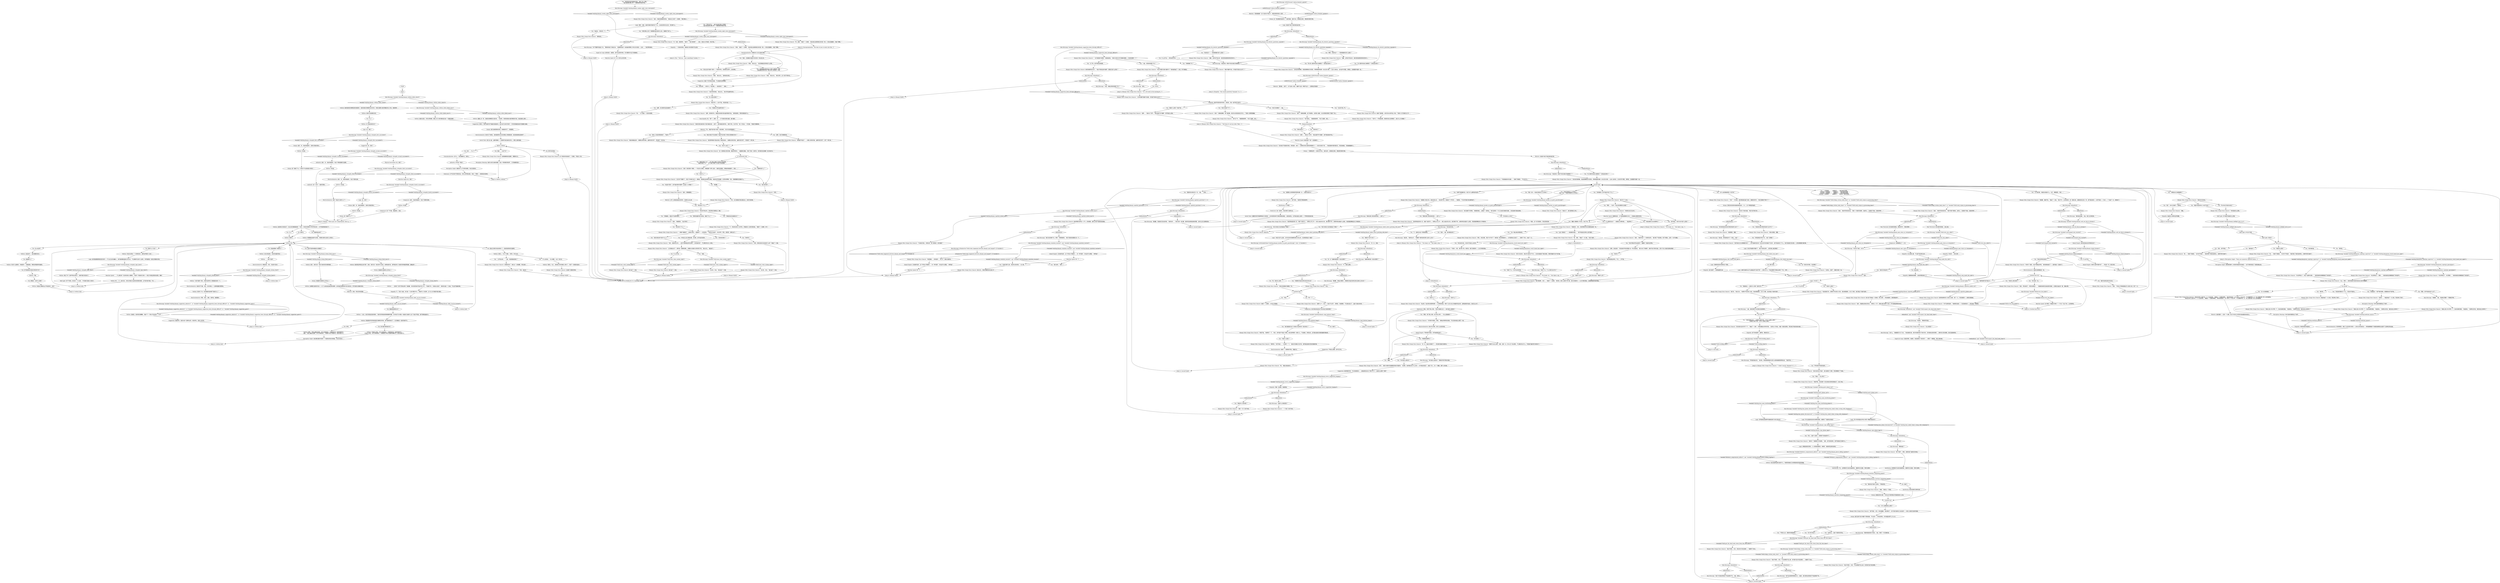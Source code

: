 # WHIRLING F3 / KLAASJE RAPE VOLITION
# 3) What happened? (rape)
#4) Volition white (manipulating you)
# ==================================================
digraph G {
	  0 [label="START"];
	  1 [label="input"];
	  2 [label="Reaction Speed: 快！说一些专业点的东西。"];
	  3 [label="Kim Kitsuragi: IsTaskActive(\"TASK.what_happened_between_klaasje_and_hanged\")--[[ Variable[ ]]"];
	  4 [label="IsTaskActive(\"TASK.what_happened_between_klaasje_and_hanged\")--[[ Variable[ ]]", shape=diamond];
	  5 [label="!(IsTaskActive(\"TASK.what_happened_between_klaasje_and_hanged\")--[[ Variable[ ]])", shape=diamond];
	  6 [label="Suggestion: 她是个伶牙俐齿的姑娘，不过她喜欢这种措辞。"];
	  7 [label="You: 什么也不说——等待金的引导。"];
	  8 [label="Kim Kitsuragi: IsKimHere()"];
	  9 [label="IsKimHere()", shape=diamond];
	  10 [label="!(IsKimHere())", shape=diamond];
	  11 [label="Kim Kitsuragi: Variable[\"whirling.klaasje_halflight_how_it_is\"]"];
	  12 [label="Variable[\"whirling.klaasje_halflight_how_it_is\"]", shape=diamond];
	  13 [label="!(Variable[\"whirling.klaasje_halflight_how_it_is\"])", shape=diamond];
	  14 [label="Empathy: 你感觉到她可能是的。"];
	  15 [label="Klaasje (Miss Oranje Disco Dancer): “我肯定世界上还是*有一个人*应该的吧。”她露出一个狡黠的微笑。“我的意思是说，这个世界上人*这么多*。不过我要声明一点：树上挂着的那个男人没有强暴我。”\n“我肯定世界上还是*有一个人*应该的吧。”她露出一个狡黠的微笑。“我的意思是说，这个世界上人*这么多*。不过我要声明一点：树上挂着的那个男人没有强暴我。”"];
	  16 [label="Rhetoric: 她的措辞——还有一个白眼。她几乎对你口中的陈词滥调感到有些恶心。"];
	  17 [label="Jump to: [assault hjub]"];
	  18 [label="You: “我不明白。你说*派对*是什么意思？”"];
	  19 [label="Kim Kitsuragi: Variable[\"whirling.klaasje_lovers_suggestion_longing\"]"];
	  20 [label="Variable[\"whirling.klaasje_lovers_suggestion_longing\"]", shape=diamond];
	  21 [label="!(Variable[\"whirling.klaasje_lovers_suggestion_longing\"])", shape=diamond];
	  22 [label="Interfacing: 不过，这种篡改手法其实挺聪明的。像那样交叉线路，简单又聪明。"];
	  23 [label="You: “是你打的电话吗？”"];
	  24 [label="Inland Empire: 你把它全都*挥霍*掉了……所有的一切。极乐世界。"];
	  25 [label="You: “哪一个？”"];
	  26 [label="Klaasje (Miss Oranje Disco Dancer): “我说过了，我们是喝酒认识的。”"];
	  27 [label="Kim Kitsuragi: IsKimHere()"];
	  28 [label="IsKimHere()", shape=diamond];
	  29 [label="!(IsKimHere())", shape=diamond];
	  30 [label="Klaasje (Miss Oranje Disco Dancer): “这已经*不重要*了。现在*只有我们自己*。很难说，那首歌本身安静又舒缓，但是你的声音就像一头受伤的野猪，先生。很难理解你在唱些什么。”"];
	  31 [label="You: “这是我能记起的在这个世界上做的第一件事。”\n“这是我能记起的在这个极乐世界上做的第一件事。”"];
	  32 [label="Jump to: [Klaasje MAIN]"];
	  33 [label="Kim Kitsuragi: Variable[\"whirling.klaasje_rhet_where_was_she\"]"];
	  34 [label="Variable[\"whirling.klaasje_rhet_where_was_she\"]", shape=diamond];
	  35 [label="!(Variable[\"whirling.klaasje_rhet_where_was_she\"])", shape=diamond];
	  36 [label="Authority: 你不是个*傻瓜*。"];
	  37 [label="Suggestion: 谁，我吗？"];
	  38 [label="Empathy: 不，不是个白痴。你只是一个比较*感性*的人。用他的*心*去思考。这个女人的*痛苦*吸引着你。"];
	  39 [label="Kim Kitsuragi: Variable[\"whirling.klaasje_rape_phone_logic\"]"];
	  40 [label="Variable[\"whirling.klaasje_rape_phone_logic\"]", shape=diamond];
	  41 [label="!(Variable[\"whirling.klaasje_rape_phone_logic\"])", shape=diamond];
	  42 [label="You: 点点头。"];
	  43 [label="Kim Kitsuragi: Variable[\"TASK.hear_what_sunday_night\"]"];
	  44 [label="Variable[\"TASK.hear_what_sunday_night\"]", shape=diamond];
	  45 [label="!(Variable[\"TASK.hear_what_sunday_night\"])", shape=diamond];
	  46 [label="Savoir Faire: 温暖你的双手能够释放压力和焦虑，让你的感觉和样子都变得更加镇定，也更加舒适。似乎她也是这么做的——不管有意还是无意。"];
	  47 [label="Kim Kitsuragi: IsKimHere()"];
	  48 [label="IsKimHere()", shape=diamond];
	  49 [label="!(IsKimHere())", shape=diamond];
	  50 [label="You: “你被强暴了吗？”"];
	  51 [label="Jump to: [Klaasje MAIN]"];
	  52 [label="Jump to: [Klaasje (Miss Oranje Disco Dancer): \"\"Tell them it's not my style. They'...\"]"];
	  53 [label="You: “为什么他的脑袋里有一枚子弹？”"];
	  54 [label="You: “懂了。89%已经够了。继续吧。”"];
	  55 [label="Klaasje (Miss Oranje Disco Dancer): “嗯……”她弹了弹烟灰。“也许你不知道……”烟灰落在了她的连体裤上。她伸手把它拍掉了。"];
	  56 [label="Klaasje (Miss Oranje Disco Dancer): “你当然明白了，警探……”她用浅棕色的眼睛挫败了你的锐气。"];
	  57 [label="Perception (Hearing): 你听见她的肩膀发出了响声。"];
	  58 [label="Empathy: 她是真心觉得你这样很酷。"];
	  59 [label="You: “嫌疑人跟被害人开派对。快记下来，金。”"];
	  60 [label="You: “你在柠檬水杯的边缘洒了一圈糖吗？我喜欢这样做。”"];
	  61 [label="Endurance: 哇哦。在喝了那么多酒，*而且*还嗑药之后——他们是怎么做到的？"];
	  62 [label="You: “那他在罢工里扮演的角色……是什么？”"];
	  63 [label="Jump to: [assault hjub]"];
	  64 [label="You: “他们就是因为这个对他处以私刑的吗？因为妒忌？”"];
	  65 [label="Klaasje (Miss Oranje Disco Dancer): 她点点头。银色的烟雾消失在她口中……"];
	  66 [label="You: “你提到大声的迪斯科音乐？”"];
	  67 [label="Encyclopedia: 哦，*那个*。是啊，哈……关于招摇乐团的话题，越少越好。"];
	  68 [label="Rhetoric: 不过，难道不是*因为*我们一直在继续，生活才会变得艰难吗？"];
	  69 [label="You: “基本上只是变得更艰难了，不是吗？”"];
	  70 [label="You: “我已经听够了。”"];
	  71 [label="You: 发生……什么了？"];
	  72 [label="Volition: 真的吗？快，告诉我她的连体裤下面有什么？"];
	  73 [label="Volition: 但是提到评估性格和事实准确性的时候，就不能相信他们了。反正跟她在一起的时候不行。"];
	  74 [label="You: “不管怎么说，感谢你的那通电话。”"];
	  75 [label="Klaasje (Miss Oranje Disco Dancer): “啊，是啊。”她抿了一口咖啡。“就在我在走廊里看见你的前一晚——而且还提醒你，你是个警察。”"];
	  76 [label="Klaasje (Miss Oranje Disco Dancer): “我有没有跟他们谁睡过？有。”"];
	  77 [label="Kim Kitsuragi: Variable[\"whirling.klaasje_rfa_rhetoric_questions_rapeable\"]"];
	  78 [label="Variable[\"whirling.klaasje_rfa_rhetoric_questions_rapeable\"]", shape=diamond];
	  79 [label="!(Variable[\"whirling.klaasje_rfa_rhetoric_questions_rapeable\"])", shape=diamond];
	  80 [label="Jump to: [assault hjub]"];
	  81 [label="Klaasje (Miss Oranje Disco Dancer): “恕我直言，先生。我觉得我们的派对要更加疯狂一些。”"];
	  82 [label="You: “你们是情人？”"];
	  83 [label="You: “理解。”"];
	  84 [label="You: “一定很难吧……”（指着院子。）“看见他挂在那里。”\n“对你来说一定很难吧……”（指着院子。）“看见他挂在那里。”\n“对你来说一定很难吧……”（指着院子。）“看见他挂在那里。”\n“对你来说一定很难吧……”（指着院子。）“看见他一直挂在那里。”"];
	  85 [label="Klaasje (Miss Oranje Disco Dancer): “我不知道，长官。其实挺蠢的。我也喝多了。我*可能*是害怕工会会监听——本地人说他们会监听线路。”"];
	  86 [label="Jump to: [assault hjub]"];
	  87 [label="Kim Kitsuragi: Variable[\"whirling.klaasje_said_see_him_in_dreams\"]"];
	  88 [label="Variable[\"whirling.klaasje_said_see_him_in_dreams\"]", shape=diamond];
	  89 [label="!(Variable[\"whirling.klaasje_said_see_him_in_dreams\"])", shape=diamond];
	  90 [label="Klaasje (Miss Oranje Disco Dancer): 她把香烟伸进打火机的火焰里，吸了一口，然后看着你——肺里充满香烟。"];
	  91 [label="Klaasje (Miss Oranje Disco Dancer): “有一点，没错。”"];
	  92 [label="You: 别提了。"];
	  93 [label="Klaasje (Miss Oranje Disco Dancer): “希望不是。”她停顿了一下。“其实，我*知道*不是这个原因。我对这种事情一向很小心。不会越线，你明白的。这可能也是他们想到强暴的理由吧。”"];
	  94 [label="Klaasje (Miss Oranje Disco Dancer): “不是我最喜欢的话题……”她弹了弹烟灰。“不过也可以。”"];
	  95 [label="You: “然后发生了什么？”"];
	  96 [label="You: “然后发生了什么？”"];
	  97 [label="Klaasje (Miss Oranje Disco Dancer): “我觉得昨晚你可能也得出了相同的结论。大概两点钟的时候，迪斯科音乐停了，然后换了一种口味。”"];
	  98 [label="You: “在你之前只有那个房间——汽車的声音。浴室里的水蒸气。还有黑暗。”"];
	  99 [label="Klaasje (Miss Oranje Disco Dancer): 她又抽了一口烟。"];
	  100 [label="failure_volition"];
	  101 [label="Kim Kitsuragi: Variable[\"whirling.klaasje_volrapids_logic_fired\"]"];
	  102 [label="Variable[\"whirling.klaasje_volrapids_logic_fired\"]", shape=diamond];
	  103 [label="!(Variable[\"whirling.klaasje_volrapids_logic_fired\"])", shape=diamond];
	  104 [label="Kim Kitsuragi: IsKimHere()"];
	  105 [label="IsKimHere()", shape=diamond];
	  106 [label="!(IsKimHere())", shape=diamond];
	  107 [label="You: “等等……*派对*。我之前在哪里听过来着？”"];
	  108 [label="Klaasje (Miss Oranje Disco Dancer): “有很多派对正在进行。”"];
	  109 [label="Jump to: [assault hjub]"];
	  110 [label="Untitled hub (02)"];
	  111 [label="Jump to: [assault hjub]"];
	  112 [label="Klaasje (Miss Oranje Disco Dancer): “是吗？”她眯起眼睛，看了看周围。春日的太阳高高挂在天空上；下面的人群熙熙攘攘。"];
	  113 [label="Klaasje (Miss Oranje Disco Dancer): “没有说的很明确，但是我理解他们的意思。把事情搞得有趣一点也无伤大雅——比如人身攻击，也许是*性*侵犯。很明显，后者要更*刺激*一些。”"];
	  114 [label="You: “有人要求你说自己被侵犯了？是哈迪兄弟吗？”"];
	  115 [label="Klaasje (Miss Oranje Disco Dancer): “你知道是怎么回事。”"];
	  116 [label="You: “听起来好像发生了什么，而且你不想承认。”"];
	  117 [label="Perception (Hearing): 你听见她的肩膀发出了响声。"];
	  118 [label="Electrochemistry: 你有种感觉，她吃了太多的阿片制剂——还有太多的纳克拉——哪怕胳膊被砍下来塞到她嘴里也动摇不了这种轻浮的态度。"];
	  119 [label="Klaasje (Miss Oranje Disco Dancer): “哦，没错。”她抽了一大口烟。“你还*活着*。”"];
	  120 [label="Klaasje (Miss Oranje Disco Dancer): “我猜可以这么说吧，没错。是有一点。情人这个词太感性。不过确实有点什么。毕竟我们嗑的药已经到位了。”"];
	  121 [label="Klaasje (Miss Oranje Disco Dancer): “嗯。”她低头看向院子。"];
	  122 [label="Jump to: [Klaasje (Miss Oranje Disco Dancer): \"\"We drank, sir...\" She takes a sip...\"]"];
	  123 [label="Kim Kitsuragi: Variable[\"TASK.who_was_caller\"]"];
	  124 [label="Variable[\"TASK.who_was_caller\"]", shape=diamond];
	  125 [label="!(Variable[\"TASK.who_was_caller\"])", shape=diamond];
	  126 [label="Reaction Speed: 张大嘴巴？准备接子弹吗？一个巧合？先记下来，之后再研究。"];
	  127 [label="Kim Kitsuragi: “我也是。你知道他还中了一枪吗，小姐？”"];
	  128 [label="Klaasje (Miss Oranje Disco Dancer): “喝酒。这个冬天很漫长，而且还很无聊。”"];
	  129 [label="You: “跟他们*派对*过吗？”"];
	  130 [label="Klaasje (Miss Oranje Disco Dancer): “那种男人？我不知道……”又停顿了一下。“是他们的想象力在作祟。我怀疑这是他们想对我做的事。”"];
	  131 [label="Klaasje (Miss Oranje Disco Dancer): “是的，你就在我隔壁的房间。”她给自己又倒了一点咖啡。“确实很私人。”"];
	  132 [label="You: “那也许我们不应该继续？难道不是‘继续’才导致‘变得艰难’的吗？”"];
	  133 [label="it_continueth_hub"];
	  134 [label="Kim Kitsuragi: Variable[\"whirling.klaasje_sunday_night_story_interupted\"]"];
	  135 [label="Variable[\"whirling.klaasje_sunday_night_story_interupted\"]", shape=diamond];
	  136 [label="!(Variable[\"whirling.klaasje_sunday_night_story_interupted\"])", shape=diamond];
	  137 [label="Kim Kitsuragi: Variable[\"whirling.klaasje_volrapids_second_succeeded\"]"];
	  138 [label="Variable[\"whirling.klaasje_volrapids_second_succeeded\"]", shape=diamond];
	  139 [label="!(Variable[\"whirling.klaasje_volrapids_second_succeeded\"])", shape=diamond];
	  140 [label="Jump to: [volition hub]"];
	  141 [label="Suggestion: 她喜欢你。皇冠头是个无聊的怂货。他在妒忌。这是人的天性。"];
	  142 [label="Jump to: [Untitled hub (02)]"];
	  143 [label="Klaasje (Miss Oranje Disco Dancer): 她从盒子里抽出一支香烟，把它点燃——然后看着你，肺里满是烟气。"];
	  144 [label="Klaasje (Miss Oranje Disco Dancer): 她又抽了一口烟。"];
	  145 [label="Interfacing: 为了暖手。"];
	  146 [label="Klaasje (Miss Oranje Disco Dancer): “你说‘性侵犯’是指‘强暴’吗？”她快速地抽了一口烟，样子很镇定。"];
	  147 [label="Klaasje (Miss Oranje Disco Dancer): “*是*的——早地很凶残。我很惊讶自己居然醒了。我为什么*会*醒呢？”"];
	  148 [label="Klaasje (Miss Oranje Disco Dancer): “要说*强暴*的话，时间是不是有点太早了？”"];
	  149 [label="Klaasje (Miss Oranje Disco Dancer): “告诉他们不是我的风格。你知道的，他们——如果他们想让指控变得更吸引人——他们应该找个更……”她在脑海中搜寻着词汇，然后耸耸肩。“容易被强暴的人。”"];
	  150 [label="You: “我知道。”"];
	  151 [label="You: “性侵犯是一个很严重的事情。我需要你的严肃声明。”"];
	  152 [label="Klaasje (Miss Oranje Disco Dancer): “是啊，我也喜欢！”现在她的声音变得像少女一样尖锐起来。“我们冰冻了玻璃杯，我拆开自行車的包装，还有个有小白兔的宠物动物园……”"];
	  153 [label="You: “你做了什么？在开派对的时候。”"];
	  154 [label="You: “你们是怎么遇见的？”"];
	  155 [label="Kim Kitsuragi: “你打给了我们。RCM……”"];
	  156 [label="Composure: 他稍微靠近了一小步。"];
	  157 [label="You: “所以，在那个过程中，你把楼下的地线弄坏了。”"];
	  158 [label="Klaasje (Miss Oranje Disco Dancer): “谢谢。”她挤出一个笑容。"];
	  159 [label="Kim Kitsuragi: Variable[\"whirling.klaasje_emp_made_the_calle\"]"];
	  160 [label="Variable[\"whirling.klaasje_emp_made_the_calle\"]", shape=diamond];
	  161 [label="!(Variable[\"whirling.klaasje_emp_made_the_calle\"])", shape=diamond];
	  162 [label="Klaasje (Miss Oranje Disco Dancer): “楼下的那个，警官。我用的是飞旋旅社的地线。”"];
	  163 [label="Kim Kitsuragi: Variable[\"whirling.klaasje_interface_tampering_goood\"]"];
	  164 [label="Variable[\"whirling.klaasje_interface_tampering_goood\"]", shape=diamond];
	  165 [label="!(Variable[\"whirling.klaasje_interface_tampering_goood\"])", shape=diamond];
	  166 [label="Kim Kitsuragi: IsKimHere()"];
	  167 [label="IsKimHere()", shape=diamond];
	  168 [label="!(IsKimHere())", shape=diamond];
	  169 [label="Klaasje (Miss Oranje Disco Dancer): “是的，我能看出相似的地方。”她呼出一口气，香烟从鼻孔里喷了出来。空气里满是薄荷的味道。"];
	  170 [label="You: “你们是怎么认识的？”"];
	  171 [label="Logic: *肯定*远不止这些。也许在你询问她跟死者的关系之后，应该再回到这个话题？"];
	  172 [label="Klaasje (Miss Oranje Disco Dancer): “是一首舒缓又悲伤的歌。像是风琴音乐，一遍遍重复播放。持续了很长一段时间。有时候你还会跟着一起大喊大叫。”"];
	  173 [label="You: “发生什么事了？”"];
	  174 [label="You: “你确定我没有被袭击吗？”"];
	  175 [label="Klaasje (Miss Oranje Disco Dancer): “是的。”她看着你。“永远不要了。”"];
	  176 [label="Klaasje (Miss Oranje Disco Dancer): “在害怕。在楼下，跟塞尔维在一起。”"];
	  177 [label="Authority: 我？少来了，我很可靠的。"];
	  178 [label="Drama: 是的，你。他说的就是你，无聊又死板的家伙。"];
	  179 [label="Kim Kitsuragi: Variable[\"whirling.klaasje_volrapids_elchem_fired\"]"];
	  180 [label="Variable[\"whirling.klaasje_volrapids_elchem_fired\"]", shape=diamond];
	  181 [label="!(Variable[\"whirling.klaasje_volrapids_elchem_fired\"])", shape=diamond];
	  182 [label="Volition: 不能。"];
	  183 [label="You: 我*还能*相信他们吗？"];
	  184 [label="Kim Kitsuragi: Variable[\"whirling.lena_main_interfacing_phone\"]"];
	  185 [label="Variable[\"whirling.lena_main_interfacing_phone\"]", shape=diamond];
	  186 [label="!(Variable[\"whirling.lena_main_interfacing_phone\"])", shape=diamond];
	  187 [label="Logic: 所以*她*就是加尔特口中那个神秘的电话杀手！"];
	  188 [label="Untitled hub"];
	  189 [label="Jump to: [You: \"\"Did you... hear something? Sunday...\"]"];
	  190 [label="Inland Empire: 正如她所说的，这个年轻女子看着你……有一种*感觉*，你也说不太清楚。一种怀疑？"];
	  191 [label="Kim Kitsuragi: IsTHCPresent(\"radical_feminist_agenda\")"];
	  192 [label="IsTHCPresent(\"radical_feminist_agenda\")", shape=diamond];
	  193 [label="!(IsTHCPresent(\"radical_feminist_agenda\"))", shape=diamond];
	  194 [label="Klaasje (Miss Oranje Disco Dancer): “*是*在下午。”她看着咖啡杯。“时光飞逝啊，老兄。”"];
	  195 [label="Klaasje (Miss Oranje Disco Dancer): “总之，警官——我有轻度到中度的肯定自己没有*被强暴*。”"];
	  196 [label="Klaasje (Miss Oranje Disco Dancer): “你当然明白了，你这个迪斯科动物……”她用浅棕色的眼睛挫败了你的锐气。"];
	  197 [label="You: “没人应该被强暴。”"];
	  198 [label="Klaasje (Miss Oranje Disco Dancer): “我也希望是这样的。不过……并不是。”"];
	  199 [label="Kim Kitsuragi: IsKimHere()"];
	  200 [label="IsKimHere()", shape=diamond];
	  201 [label="!(IsKimHere())", shape=diamond];
	  202 [label="You: “还有什么？”"];
	  203 [label="Jump to: [assault hjub]"];
	  204 [label="Pain Threshold: 因为痛苦而畏缩。感觉很*疼*。你看向警督……"];
	  205 [label="Kim Kitsuragi: “声音是伪装过的，”他问到，明显是想把她的注意力从那些画面里转移出来。“你是不是……”"];
	  206 [label="You: “我也在梦里见到他了。”"];
	  207 [label="You: “他们对他处以私刑就是这个原因？”"];
	  208 [label="Klaasje (Miss Oranje Disco Dancer): “他们是楼下的常客。”她看着地板。上面铺了一层焦油。“他们这里有一个为工会成员准备的包厢。人现在就有可能在那里。”"];
	  209 [label="Klaasje (Miss Oranje Disco Dancer): “不。没那么激烈。”"];
	  210 [label="Jump to: [assault hjub]"];
	  211 [label="Kim Kitsuragi: Variable[\"whirling.klaasje_hardies_no_party_passthrough\"]"];
	  212 [label="Variable[\"whirling.klaasje_hardies_no_party_passthrough\"]", shape=diamond];
	  213 [label="!(Variable[\"whirling.klaasje_hardies_no_party_passthrough\"])", shape=diamond];
	  215 [label="You: “在我们离开之前。我还有点别的事。一点小事。”"];
	  216 [label="Klaasje (Miss Oranje Disco Dancer): “看起来像是这样。大概两点钟的时候，迪斯科音乐停了，然后换了一种口味。”"];
	  217 [label="You: “你瞎编的。我绝对不会那样做的。”"];
	  218 [label="You: “是的。在我像旧石器时代的巨兽一样出现之前。”"];
	  219 [label="Conceptualization: 没什么。只是消磨时光。别担心。"];
	  220 [label="You: 什么？"];
	  221 [label="Volition: 你了解这些家伙吗？"];
	  222 [label="Kim Kitsuragi: Variable[\"whirling.klaasje_volrapids_first_succeeded\"]"];
	  223 [label="Variable[\"whirling.klaasje_volrapids_first_succeeded\"]", shape=diamond];
	  224 [label="!(Variable[\"whirling.klaasje_volrapids_first_succeeded\"])", shape=diamond];
	  225 [label="Volition: 这些家伙已经妥协了。她让他们都跟着她唱一个调子。你信任的那些小哔哔声和杂音——你不能再相信他们了。"];
	  226 [label="You: 到底是哪些个被影响了？"];
	  227 [label="You: 什么？"];
	  228 [label="Kim Kitsuragi: Variable[\"whirling.klaasje_rapehub_questions\"] >=4"];
	  229 [label="Variable[\"whirling.klaasje_rapehub_questions\"] >=4", shape=diamond];
	  230 [label="!(Variable[\"whirling.klaasje_rapehub_questions\"] >=4)", shape=diamond];
	  231 [label="Jump to: [call huib]"];
	  232 [label="Untitled hub"];
	  233 [label="Esprit de Corps: 振作起来，他想到。我不在这里的时候，至少要把你*自己*的事做好。"];
	  234 [label="Logic: 中大奖了！"];
	  235 [label="Esprit de Corps: 在我的梦里，他想到，他说我辜负了他的孩子……你瞥了一眼警督。然后又看向她。"];
	  236 [label="Logic: 很难知道该如何看待这个答案。"];
	  237 [label="Drama: 一切都很自然——她的言行举止，她的动作。如果她在演戏，那她真的很有天赋。"];
	  238 [label="no_assault"];
	  239 [label="Klaasje (Miss Oranje Disco Dancer): “我们开了个派对。”"];
	  240 [label="Klaasje (Miss Oranje Disco Dancer): “我们喝酒啊，长官……”她抿了一口咖啡。“很多酒。基本上连喝了好几周。我们互相影响——让对方喝的更凶。这就是我喜欢他的理由。”"];
	  241 [label="Empathy: 带着一些渴望。她很想他。"];
	  242 [label="You: “看来你还*挺有*主意的。干得挺漂亮。”"];
	  243 [label="Kim Kitsuragi: “他不会在那里停留很久的，小姐的。我们很快会把他的尸体送到陈尸所。”"];
	  244 [label="You: 别提了。"];
	  245 [label="Jump to: [Klaasje MAIN]"];
	  246 [label="You: “我们走吧。”[离开。]"];
	  247 [label="Klaasje (Miss Oranje Disco Dancer): “然后你开始尖叫，然后把地方搞得乱七八糟。”"];
	  248 [label="Rhetoric: 说不上来她到底是在挖苦你，还是真心这么想。"];
	  249 [label="Volition: 她回头望去，时间过得很慢。她脸上的三角形重新组合成一个疲惫的微笑……"];
	  250 [label="Electrochemistry: 我吗？我这次又做什么了？"];
	  251 [label="Volition: 相信它。"];
	  252 [label="Endurance: 空气在你的气管里流动。你的心砰砰跳动着。你是一个警探——继续回去侦查吧。"];
	  253 [label="Volition: 你没什么能做的。你就是你——她就是她。事情会照着原样发展的。"];
	  254 [label="Jump to: [assault hjub]"];
	  255 [label="Kim Kitsuragi: Variable[\"whirling.klaasje_rapehub_exited_once\"]"];
	  256 [label="Variable[\"whirling.klaasje_rapehub_exited_once\"]", shape=diamond];
	  257 [label="!(Variable[\"whirling.klaasje_rapehub_exited_once\"])", shape=diamond];
	  258 [label="Kim Kitsuragi: IsKimHere()"];
	  259 [label="IsKimHere()", shape=diamond];
	  260 [label="!(IsKimHere())", shape=diamond];
	  261 [label="Kim Kitsuragi: “你*不需要*知道这个的。”警督轻轻拍了拍笔记本。“你要做的是问一些普通的警察工作有关的问题——比如……”他在等你接话。"];
	  262 [label="Empathy: 她只是累了。别把她逼得太紧。"];
	  263 [label="Klaasje (Miss Oranje Disco Dancer): “抱歉，这样说不是太好。我的意思是那些附和谎言的人。”"];
	  264 [label="Klaasje (Miss Oranje Disco Dancer): “一些*很艰难*的事情？”她扬起眉毛。“我至少经历过半打艰难的事情——你说的是哪一个？”"];
	  265 [label="Klaasje (Miss Oranje Disco Dancer): “*是*在晚上。”她看着咖啡杯。“时光飞逝啊，老兄。”"];
	  266 [label="You: “那你有吗？”"];
	  267 [label="You: “关于他的事，你能告诉我些什么。名字，眼睛颜色，年龄……”"];
	  268 [label="Klaasje (Miss Oranje Disco Dancer): “嗯……”她弹了弹烟灰。“也许你*不知道*。”烟灰落在了她的连体裤上。她伸手把它拍掉了。"];
	  269 [label="Klaasje (Miss Oranje Disco Dancer): “那就让我100%声明一下。我没有被性侵犯。”她歪着头。“如果有过的话，我还会这么轻率吗？”"];
	  270 [label="You: “什么类型的派对？”（指着自己浮肿的脸。）“我这种吗？”"];
	  271 [label="You: “你在说风凉话。其实你不是这么派对的。”"];
	  272 [label="You: “比这个更疯狂？”（一直指着你的脸。）“我不知道这在肉体上是可能的。”"];
	  273 [label="Klaasje (Miss Oranje Disco Dancer): “我打的。”她点点头。“如果你不告诉别人的话，我会很感激的。在马丁内斯，他们把这个叫做*告密*。”"];
	  274 [label="Klaasje (Miss Oranje Disco Dancer): “电话是我打的。如果你不告诉别人的话，我会很感激的。在马丁内斯，他们把这个叫做*告密*。”"];
	  275 [label="You: “在我们继续之前——如果是*告密*的话，你为什么要这么做呢？”\n“如果是*告密*的话，你为什么要这么做呢？”"];
	  276 [label="You: “为什么要搞得这么麻烦？”"];
	  277 [label="Kim Kitsuragi: Variable[\"yard.hanged_hub_reached\"]"];
	  278 [label="Variable[\"yard.hanged_hub_reached\"]", shape=diamond];
	  279 [label="!(Variable[\"yard.hanged_hub_reached\"])", shape=diamond];
	  280 [label="Jump to: [assault hjub]"];
	  281 [label="Klaasje (Miss Oranje Disco Dancer): “我觉得他是安保人员。他是个退伍军人。为野松公司工作——跟工会是对抗关系。我们聊的不多，如果你明白我是什么意思。但是我能理解这份工作很危险。”"];
	  282 [label="You: “那真的挺像*我*的风格。我做了什么？”"];
	  283 [label="You: “谢谢。”"];
	  284 [label="You: 我是……入迷了吗？"];
	  285 [label="Drama: 我？我做了什么？吾辈只不过是戏剧大师而已……"];
	  286 [label="Kim Kitsuragi: Variable[\"whirling.klaasje_volrapids_third_succeeded\"]"];
	  287 [label="Variable[\"whirling.klaasje_volrapids_third_succeeded\"]", shape=diamond];
	  288 [label="!(Variable[\"whirling.klaasje_volrapids_third_succeeded\"])", shape=diamond];
	  289 [label="Volition: 没办法知道的。目前恐怕最好假设……"];
	  290 [label="Volition: 知道自己被耍总比不知道的好，对吧？"];
	  291 [label="Klaasje (Miss Oranje Disco Dancer): “是的，”她的声音有些苦涩。“我有*很多*观察点。屋顶上，浴室窗户外面。在我的梦里……”"];
	  292 [label="Kim Kitsuragi: Variable[\"whirling.klaasje_cigarette_pulled_out\"]"];
	  293 [label="Variable[\"whirling.klaasje_cigarette_pulled_out\"]", shape=diamond];
	  294 [label="!(Variable[\"whirling.klaasje_cigarette_pulled_out\"])", shape=diamond];
	  295 [label="Endurance: 她一定很冷。而且厌倦了这种生活。"];
	  296 [label="You: “忘了吧。我不想说这些破事。”"];
	  297 [label="You: “那是什么意思？你是不是……”"];
	  298 [label="Empathy: 她的声音真的很*轻快*。很活跃。完全一副不相干的样子。"];
	  299 [label="assault hjub"];
	  300 [label="You: “你确定自己没被强暴吗？”"];
	  301 [label="You: “其实，我不知道。”"];
	  302 [label="You: “如果不是强暴的话，他们为什么要把他吊起来？”"];
	  303 [label="You: “真的吗？”"];
	  304 [label="Kim Kitsuragi: “你做了什么？什么时候*派对*的？”"];
	  305 [label="Klaasje (Miss Oranje Disco Dancer): “*非传统*的做法，警官。”她掏出阿斯特拉香烟，不过先用末端又点燃了一根。"];
	  306 [label="Inland Empire: 不管你愿不愿意，你开始胡思乱想了。"];
	  307 [label="Klaasje (Miss Oranje Disco Dancer): “很抱歉，我做不到。”她抽了一口烟。“现在不行。之后再说吧。我一直看见他。就像他现在还在一样。我不能说他的——我不知道——*头发……*”又抽了一口，更紧张了。"];
	  308 [label="Kim Kitsuragi: IsKimHere()"];
	  309 [label="IsKimHere()", shape=diamond];
	  310 [label="!(IsKimHere())", shape=diamond];
	  311 [label="You: “你是什么意思？”"];
	  312 [label="You: “割线——怎么弄的？”"];
	  313 [label="Logic: 拼图逐渐回归原位。让人感觉挺满意的。做得好，我很欣赏这种对称性。"];
	  314 [label="Klaasje (Miss Oranje Disco Dancer): “是的。然后他死了。嘴巴张得很大……”她看着浅绿色包装盒里的香烟，从里面又抽出来一根，准备点燃。"];
	  315 [label="Kim Kitsuragi: “有意思，”警督轻声说到。"];
	  316 [label="Kim Kitsuragi: “他们对他处以私刑就是这个原因？”"];
	  317 [label="Jump to: [assault hjub]"];
	  318 [label="You: “听你这么说让我很自豪。告诉我，是不是还有更多。”"];
	  319 [label="Klaasje (Miss Oranje Disco Dancer): “之后我就出去了，那时候一切都很安静。大概是4点或者5点钟的样子吧。”她点点头。“就这些了。”"];
	  320 [label="Klaasje (Miss Oranje Disco Dancer): “一扇窗户被砸碎了。录音机可能——歌曲停了——还有家具。一场真正的*破坏*。有尖叫声。然后，我觉得，你晕过去了。”"];
	  321 [label="Jump to: [Klaasje MAIN]"];
	  322 [label="Klaasje (Miss Oranje Disco Dancer): “哇哦，”她点点头。“挺神话的东西。”"];
	  323 [label="Volition: 她用浅棕色的眼睛温和地看着你，直直地看向你眼眶背后的空间。你看见烟雾从她的两瓣红唇上升起。她很漂亮……"];
	  324 [label="Drama: 我们会看穿那些谎言。你被保护好了。你很聪明。"];
	  325 [label="Electrochemistry: 我们给了你建议。她四肢那修长的白色骨骼上附着着肌肉，就在那身银色连体裤下……"];
	  326 [label="Volition: 你也是。"];
	  327 [label="You: 我的天。"];
	  328 [label="You: （大声说出来。）“小姐，你是想操纵我吗？”"];
	  329 [label="Volition: 有那么一会儿，她的脸从你的角膜上消失了。只留下一张银色的底片。"];
	  330 [label="You: 那搞这一出有什么用呢？"];
	  331 [label="Volition: 很好。不那么偏执的选择。你可以相信他们。只是跟*她*在一起的时候不行。\n很好。不那么偏执的选择。你可以相信他们。只是跟卡拉洁·阿曼多在一起的时候不行。"];
	  332 [label="Jump to: [volition hub]"];
	  333 [label="Kim Kitsuragi: Variable[\"whirling.klaasje_suggestion_admirers\"]   or  Variable[\"whirling.klaasje_suggestion_been_through_difficult\"]  or   Variable[\"whirling.klaasje_suggestion_garte\"]"];
	  334 [label="Variable[\"whirling.klaasje_suggestion_admirers\"]   or  Variable[\"whirling.klaasje_suggestion_been_through_difficult\"]  or   Variable[\"whirling.klaasje_suggestion_garte\"]", shape=diamond];
	  335 [label="!(Variable[\"whirling.klaasje_suggestion_admirers\"]   or  Variable[\"whirling.klaasje_suggestion_been_through_difficult\"]  or   Variable[\"whirling.klaasje_suggestion_garte\"])", shape=diamond];
	  336 [label="You: “至少你打电话了。”"];
	  337 [label="Volition: 别担心，只过了大概4、5秒钟。你可以的。"];
	  338 [label="You: “我发现你的房间跟我的很近。我有个私人问题。”\n“我们说回周日晚上吧——就是我房间里的声音。”"];
	  339 [label="Jump to: [Klaasje MAIN]"];
	  340 [label="Kim Kitsuragi: Variable[\"whirling.klaasje_sunday_night_story_interupted\"]"];
	  341 [label="Variable[\"whirling.klaasje_sunday_night_story_interupted\"]", shape=diamond];
	  342 [label="!(Variable[\"whirling.klaasje_sunday_night_story_interupted\"])", shape=diamond];
	  343 [label="Klaasje (Miss Oranje Disco Dancer): “抱歉，这样说不是太好。我的意思是那些附和谎言的人。”"];
	  344 [label="Kim Kitsuragi: “小姐，你最近受到性侵犯了吗？”"];
	  345 [label="Klaasje (Miss Oranje Disco Dancer): “那就让我100%声明一下。我没有被性侵犯。”她歪着头。“如果有过的话，我还会这么轻率吗？”"];
	  346 [label="You: “不，我真的对这个答案很满意。”"];
	  347 [label="You: “等等。喝了那么多酒，嗑了那么多药……*怎么还能做到*？”"];
	  348 [label="Kim Kitsuragi: “小姐，报告犯罪行为在瑞瓦肖是保密的。”"];
	  349 [label="Kim Kitsuragi: Variable[\"TASK.briefing_done\"]"];
	  350 [label="Variable[\"TASK.briefing_done\"]", shape=diamond];
	  351 [label="!(Variable[\"TASK.briefing_done\"])", shape=diamond];
	  352 [label="Kim Kitsuragi: Variable[\"whirling.klaasje_inland_dreams\"]"];
	  353 [label="Variable[\"whirling.klaasje_inland_dreams\"]", shape=diamond];
	  354 [label="!(Variable[\"whirling.klaasje_inland_dreams\"])", shape=diamond];
	  355 [label="Klaasje (Miss Oranje Disco Dancer): “你不会想知道的。”她看着包装盒——它是浅绿色的——然后抽出一根香烟。"];
	  356 [label="Klaasje (Miss Oranje Disco Dancer): “怎么有意思？”"];
	  357 [label="Kim Kitsuragi: “就像你跟死者一起派对那样？”"];
	  358 [label="You: “明白。”"];
	  359 [label="Jump to: [assault hjub]"];
	  360 [label="Klaasje (Miss Oranje Disco Dancer): “那我就不知道了……大概2点钟的时候，迪斯科音乐停了，换了一种口味。”"];
	  361 [label="Klaasje (Miss Oranje Disco Dancer): “招摇乐团在我的家乡可是*超级巨星*。当然了，那时候我还很年轻。大概7岁吧。生活不易！”她一半在说，一半在唱。“但我们仍要继续。”"];
	  362 [label="Klaasje (Miss Oranje Disco Dancer): “不，听起来没有打斗的声音。好像是有人在房间里发疯。”她抿了一口咖啡，笑了。"];
	  363 [label="Klaasje (Miss Oranje Disco Dancer): “哇哦，”她点点头。“极乐世界。这个词可不常听见。”"];
	  364 [label="Klaasje (Miss Oranje Disco Dancer): 她把胳膊肘抵在腰间，慢慢转过头。"];
	  365 [label="Perception (Hearing): 她的头发扫过她的肩膀，发出一阵轻微的咝咝声，几乎很难察觉到……"];
	  366 [label="Klaasje (Miss Oranje Disco Dancer): 这个奇怪的时刻结束了。它很短，不超过2.2秒。"];
	  367 [label="Jump to: [failure_volition]"];
	  368 [label="Volition: 我有坏消息要告诉你。"];
	  369 [label="Volition: 你也是。"];
	  370 [label="Volition: 你也是。"];
	  371 [label="Drama: 她是最为美丽和公正的女人！"];
	  372 [label="You: （什么也别说。）闭上眼睛，让这一刻过去。"];
	  373 [label="Volition: 如果要为他辩护的话——为了让他变成这幅没用的模样，她可能经常要说些半真半假的话，而不是彻头彻尾的谎言。"];
	  374 [label="You: 好吧。"];
	  375 [label="Jump to: [volition hub]"];
	  376 [label="Jump to: [Klaasje MAIN]"];
	  377 [label="Klaasje (Miss Oranje Disco Dancer): 她的脸被笑容点亮了。“我也不想说这些*破事*！那我们说什么好呢？”"];
	  378 [label="You: “其实已经是下午了。”"];
	  379 [label="Klaasje (Miss Oranje Disco Dancer): “差不多吧。”她用双手捧起咖啡杯。"];
	  380 [label="Klaasje (Miss Oranje Disco Dancer): “我有89%的肯定。”"];
	  381 [label="Klaasje (Miss Oranje Disco Dancer): “一个月前？差不多吧。”"];
	  382 [label="You: “呼叫者的声音是伪装的。”"];
	  383 [label="Klaasje (Miss Oranje Disco Dancer): “我也不想的，长官。而且他*还*挂在那里……”她移开了目光。"];
	  384 [label="Empathy: 你在想……现在足够……"];
	  385 [label="Interfacing: 她肯定接受过某种训练……"];
	  386 [label="Kim Kitsuragi: Variable[\"XP.discover_the_bullet\"]"];
	  387 [label="Variable[\"XP.discover_the_bullet\"]", shape=diamond];
	  388 [label="!(Variable[\"XP.discover_the_bullet\"])", shape=diamond];
	  389 [label="Klaasje (Miss Oranje Disco Dancer): “我开始有点无法理解整件事了……他不是被吊死的吗？他们动手的时候我*不在场*。我不知道发生了什么。我只知道他们告诉我——还有酒保塞尔维的事。”"];
	  390 [label="Klaasje (Miss Oranje Disco Dancer): “是哪*几个*，先生——我记不太清了。很明显，有提图斯。不过我也说过了，这是个漫长的冬季。”"];
	  391 [label="Suggestion: 他们把他吊起来会不会也有这方面的原因？"];
	  392 [label="You: “你是说在他们把他吊起来*之后*吗？”"];
	  393 [label="You: “是啊，我只要听到这些就够了。”"];
	  394 [label="You: “我唱的是什么？”"];
	  395 [label="Klaasje (Miss Oranje Disco Dancer): “有啊。”她抿了一口咖啡。“就在我在走廊里看见你的前一晚——而且还提醒你，你是个警察。”"];
	  396 [label="You: “这一切发生的时候，你在哪里？”"];
	  397 [label="You: 随它去吧。"];
	  398 [label="Volition: 你也是。"];
	  399 [label="You: 怎么会这样？"];
	  400 [label="Volition: ……没有吗？他不打算出现吗？很抱歉，你的测谎系统不能正常工作了。不是她干的，只是他太无能了。看来你也是一个白痴。不过这不是她的错。"];
	  401 [label="Volition: 嗯……不，结论先生。你的分析能力总是有些受限的感觉。这不是*她*的错。不过……"];
	  402 [label="Jump to: [volition hub]"];
	  403 [label="You: 我能做什么？"];
	  404 [label="You: “总而言之，这是个很冒险的举动。”"];
	  405 [label="Drama: 她是最为美丽和公正的女人！"];
	  406 [label="You: 我自己的事已经说的够久了。还是回到原来的话题吧。"];
	  407 [label="You: “现在金不在——我们说说周日晚上的事吧。”\n“我们再说说周日晚上吧——就是我房间里的声音。”"];
	  408 [label="Klaasje (Miss Oranje Disco Dancer): “没关系，先生。”她又抽了一口烟。"];
	  409 [label="Rhetoric: 她说的*他们*指的是哈迪兄弟。"];
	  410 [label="Jump to: [assault hjub]"];
	  411 [label="Klaasje (Miss Oranje Disco Dancer): “真酷。”"];
	  412 [label="Klaasje (Miss Oranje Disco Dancer): “是的。”她用手做了一个扭转的动作。“我们做了气球动物，喝了柠檬水，还弄一个充气城堡。”"];
	  413 [label="You: “那是什么样？”"];
	  414 [label="Kim Kitsuragi: IsKimHere()"];
	  415 [label="IsKimHere()", shape=diamond];
	  416 [label="!(IsKimHere())", shape=diamond];
	  417 [label="Klaasje (Miss Oranje Disco Dancer): “我有吗？”她看着手中的咖啡。“该死。我不是有意的。我不知道自己在做什么。”"];
	  418 [label="You: 别说出来。"];
	  419 [label="Interfacing: 这种篡改手法其实挺聪明的。像那样交叉线路，简单又聪明。"];
	  420 [label="Jump to: [assault hjub]"];
	  421 [label="Klaasje (Miss Oranje Disco Dancer): “有过。”"];
	  422 [label="You: “你是什么意思？”"];
	  423 [label="You: “有人来找过我吗？”"];
	  424 [label="You: “还有什么？”"];
	  425 [label="Inland Empire: 正如他所说的，这个年轻女子看着你……有一种*感觉*，你也说不太清楚。一种怀疑？"];
	  426 [label="Logic: 如果只是因为出于礼貌就这样*坐视不管*——那你为什么一开始还要把子弹挖出来呢？不过，好吧……"];
	  427 [label="Kim Kitsuragi: Variable[\"whirling.klaasje_volrapids_drama_fired\"]"];
	  428 [label="Variable[\"whirling.klaasje_volrapids_drama_fired\"]", shape=diamond];
	  429 [label="!(Variable[\"whirling.klaasje_volrapids_drama_fired\"])", shape=diamond];
	  430 [label="Jump to: [Klaasje MAIN]"];
	  431 [label="Volition: 不用这么夸张。你可以相信他们。只是跟*她*在一起的时候不行。\n不用这么夸张。你可以相信他们。只是跟这位*奥兰治迪斯科舞者*在一起的时候不行。"];
	  432 [label="Perception (Sight): 她右眼虹膜的外缘有一个浅绿色的斑点和瑕疵。它在闪闪发光……"];
	  433 [label="Klaasje (Miss Oranje Disco Dancer): “天啦，我没有！”"];
	  434 [label="Half Light: 你*不*害怕。她只是一个小女孩，十年前她只是别人的孩子。"];
	  435 [label="Kim Kitsuragi: IsKimHere()"];
	  436 [label="IsKimHere()", shape=diamond];
	  437 [label="!(IsKimHere())", shape=diamond];
	  438 [label="Kim Kitsuragi: Variable[\"XP.detect_compromized_skillset\"]  and  Variable[\"whirling.klaasje_pieces_falling_together\"]"];
	  439 [label="Variable[\"XP.detect_compromized_skillset\"]  and  Variable[\"whirling.klaasje_pieces_falling_together\"]", shape=diamond];
	  440 [label="!(Variable[\"XP.detect_compromized_skillset\"]  and  Variable[\"whirling.klaasje_pieces_falling_together\"])", shape=diamond];
	  441 [label="You: “嗯，我该怎么说呢……”"];
	  442 [label="Half Light: 你有吗？"];
	  443 [label="Rhetoric: ‘容易被强暴’？这个选词太不成功了。她真的想说有些人会更……？"];
	  444 [label="Kim Kitsuragi: Variable[\"whirling.klaasje_rfa_rhetoric_questions_rapeable\"]"];
	  445 [label="Variable[\"whirling.klaasje_rfa_rhetoric_questions_rapeable\"]", shape=diamond];
	  446 [label="!(Variable[\"whirling.klaasje_rfa_rhetoric_questions_rapeable\"])", shape=diamond];
	  447 [label="You: “所以有人要求你说自己被侵犯了？是哈迪兄弟吗？”"];
	  448 [label="Jump to: [Klaasje (Miss Oranje Disco Dancer): \"\"It's a bit early in the morning fo...\"]"];
	  449 [label="Klaasje (Miss Oranje Disco Dancer): “是啊……”她拉长了音节。“我会说那不叫*强暴*。我不想说他的坏话。”"];
	  450 [label="Jump to: [Empathy: \"She sounds positively *buoyant*. Vi...\"]"];
	  451 [label="You: “你和被害人之间*到底*发生了什么？”"];
	  452 [label="Kim Kitsuragi: “你是说有人*要求*你告诉我们你被侵犯了？”"];
	  453 [label="You: “感谢你告诉我们的一切，小姐。”（总结。）"];
	  454 [label="Kim Kitsuragi: Variable[\"whirling.klaasjeone_copotype_superstar\"]  or  Variable[\"whirling.klaasjeone_result_heard_last_night\"]"];
	  455 [label="Variable[\"whirling.klaasjeone_copotype_superstar\"]  or  Variable[\"whirling.klaasjeone_result_heard_last_night\"]", shape=diamond];
	  456 [label="!(Variable[\"whirling.klaasjeone_copotype_superstar\"]  or  Variable[\"whirling.klaasjeone_result_heard_last_night\"])", shape=diamond];
	  457 [label="Jump to: [Perception (Sight): \"There are numerous cigarette burns...\"]"];
	  458 [label="Kim Kitsuragi: “你在说风凉话。”"];
	  459 [label="Kim Kitsuragi: “那是什么样？”"];
	  460 [label="Klaasje (Miss Oranje Disco Dancer): “用指甲钳。而且我把一些无线电杂音转到里面去了。接入冷线。”"];
	  461 [label="Klaasje (Miss Oranje Disco Dancer): “你有吗？我想，应该不像我这样吧。”她的烟快抽完了——是时候点一支新的了。"];
	  462 [label="Klaasje (Miss Oranje Disco Dancer): “我觉得他是安保人员。他是个退伍军人。为野松公司工作——跟工会是对抗关系。我们聊的不多，如果你明白我是什么意思。但是我能理解这份工作很危险。”"];
	  463 [label="Kim Kitsuragi: “你的意思是说在他们把他吊起来*之后*？”"];
	  464 [label="Klaasje (Miss Oranje Disco Dancer): 她抿了一口咖啡。小鸟在头顶盘旋。"];
	  465 [label="Klaasje (Miss Oranje Disco Dancer): “只是寻常的喧闹，”她点点头。“很大声的迪斯科音乐。”"];
	  466 [label="Klaasje (Miss Oranje Disco Dancer): “好吧。”"];
	  467 [label="Klaasje (Miss Oranje Disco Dancer): “满特别的。”"];
	  468 [label="Klaasje (Miss Oranje Disco Dancer): “哦……”女人露出一个悲伤的表情。"];
	  469 [label="Klaasje (Miss Oranje Disco Dancer): “哈！没错。我很荣幸。”她笑了。“我们讲到哪了……见鬼，还是从头开始吧。你先开始。”"];
	  470 [label="Jump to: [Klaasje MAIN]"];
	  471 [label="Suggestion: 别担心。我们会保护你不被她的美貌影响。我们会作为你的*顾问*，引导你穿越她伪装中的暗礁与海峡。"];
	  472 [label="You: 移开你的视线。"];
	  473 [label="Physical Instrument: 谁，我吗？"];
	  474 [label="volition hub"];
	  475 [label="You: 这是不是意味着她在对我撒谎？"];
	  476 [label="You: 她有什么*计划*？"];
	  477 [label="Rhetoric: 没错。而且还有些遗漏。"];
	  478 [label="Kim Kitsuragi: Variable[\"whirling.klaasje_talked_about_partying_with_lely\"]"];
	  479 [label="Variable[\"whirling.klaasje_talked_about_partying_with_lely\"]", shape=diamond];
	  480 [label="!(Variable[\"whirling.klaasje_talked_about_partying_with_lely\"])", shape=diamond];
	  481 [label="Kim Kitsuragi: IsKimHere()  and  Variable[\"TASK.inspect_the_dead_body_done\"]"];
	  482 [label="IsKimHere()  and  Variable[\"TASK.inspect_the_dead_body_done\"]", shape=diamond];
	  483 [label="!(IsKimHere()  and  Variable[\"TASK.inspect_the_dead_body_done\"])", shape=diamond];
	  484 [label="Kim Kitsuragi: IsKimHere()"];
	  485 [label="IsKimHere()", shape=diamond];
	  486 [label="!(IsKimHere())", shape=diamond];
	  487 [label="Logic: 她说的*他们*指的是哈迪兄弟。"];
	  488 [label="Klaasje (Miss Oranje Disco Dancer): “是吗？”她眯起眼睛，看了看周围。太阳落入海面；长长的阴影笼罩在下面的广场上。"];
	  489 [label="You: “那是不是说你有11%的不肯定？”"];
	  490 [label="Kim Kitsuragi: “很抱歉，小姐，但是我们需要一个明确的声明。”"];
	  491 [label="Klaasje (Miss Oranje Disco Dancer): 她猛地抽了一大口烟，然后伸长了脖子。"];
	  492 [label="You: “是的。小姐，能详细说说吗？”"];
	  493 [label="Klaasje (Miss Oranje Disco Dancer): “不是的，长官。我们喝了酒。很多酒。我们互相影响——让对方喝的更凶。”"];
	  494 [label="You: “带感情的那种吗？”"];
	  495 [label="Jump to: [Klaasje (Miss Oranje Disco Dancer): \"\"We drank, sir...\" She takes a sip...\"]"];
	  496 [label="Klaasje (Miss Oranje Disco Dancer): “楼下。”她用10厘米的高跟鞋轻轻拍打着屋顶。“在酒吧。他好像在执行什么任务——你可能也知道了，他是个军人。有一个很酷，很吓人的伤疤。”"];
	  497 [label="Kim Kitsuragi: Variable[\"whirling.klaasje_pain_wince_at_viewpoints\"]"];
	  498 [label="Variable[\"whirling.klaasje_pain_wince_at_viewpoints\"]", shape=diamond];
	  499 [label="!(Variable[\"whirling.klaasje_pain_wince_at_viewpoints\"])", shape=diamond];
	  500 [label="Kim Kitsuragi: “感谢你能给我们打电话，小姐。你做了一件正确的事。”"];
	  501 [label="Kim Kitsuragi: Variable[\"TASK.get_the_dead_body_down_from_the_tree_done\"]"];
	  502 [label="Variable[\"TASK.get_the_dead_body_down_from_the_tree_done\"]", shape=diamond];
	  503 [label="!(Variable[\"TASK.get_the_dead_body_down_from_the_tree_done\"])", shape=diamond];
	  504 [label="You: “我把他看作是*我自己*。”"];
	  505 [label="Klaasje (Miss Oranje Disco Dancer): “我有点困惑。抱歉。”"];
	  506 [label="Kim Kitsuragi: “我们应该到楼下去，警官？”警督看着你。“我们可能有些事要讨论一下。”"];
	  507 [label="You: “就这些。只想证实一下。”"];
	  508 [label="Klaasje (Miss Oranje Disco Dancer): “我说不好——也许不是。听起来你是一个人。”"];
	  509 [label="Empathy: 一个愉快的笑容。她很高兴你的搭档不在这里。"];
	  510 [label="Klaasje (Miss Oranje Disco Dancer): “没关系，先生。”她又抽了一口烟。"];
	  511 [label="Kim Kitsuragi: Variable[\"whirling.klaasje_volition_white_check\"]"];
	  512 [label="Variable[\"whirling.klaasje_volition_white_check\"]", shape=diamond];
	  513 [label="!(Variable[\"whirling.klaasje_volition_white_check\"])", shape=diamond];
	  514 [label="Reaction Speed: 谁，我吗？"];
	  515 [label="Composure: 是的，他说的就是你，你这个狡猾的混账。"];
	  516 [label="Electrochemistry: 都是屁话，老兄，我没有*妥协*。"];
	  517 [label="You: 你不能把他们变回正常的样子吗？"];
	  518 [label="Kim Kitsuragi: IsKimHere()"];
	  519 [label="IsKimHere()", shape=diamond];
	  520 [label="!(IsKimHere())", shape=diamond];
	  521 [label="Kim Kitsuragi: Variable[\"TASK.fridge_victims_body_done\"]  or  Variable[\"TASK.send_corpse_to_processing_done\"]"];
	  522 [label="Variable[\"TASK.fridge_victims_body_done\"]  or  Variable[\"TASK.send_corpse_to_processing_done\"]", shape=diamond];
	  523 [label="!(Variable[\"TASK.fridge_victims_body_done\"]  or  Variable[\"TASK.send_corpse_to_processing_done\"])", shape=diamond];
	  524 [label="Kim Kitsuragi: Variable[\"whirling.klaasje_roomhub_reached\"]  and  Variable[\"whirling.klaasje_namehub_reached\"]"];
	  525 [label="Variable[\"whirling.klaasje_roomhub_reached\"]  and  Variable[\"whirling.klaasje_namehub_reached\"]", shape=diamond];
	  526 [label="!(Variable[\"whirling.klaasje_roomhub_reached\"]  and  Variable[\"whirling.klaasje_namehub_reached\"])", shape=diamond];
	  527 [label="You: “有一点？就像你跟死者一起派对那样？”"];
	  528 [label="You: “你说的这个——‘容易被强暴’是什么意思？”"];
	  529 [label="You: “有人要求你说自己被侵犯了？是哈迪兄弟吗？”"];
	  530 [label="Kim Kitsuragi: IsTHCPresent(\"radical_feminist_agenda\")"];
	  531 [label="IsTHCPresent(\"radical_feminist_agenda\")", shape=diamond];
	  532 [label="!(IsTHCPresent(\"radical_feminist_agenda\"))", shape=diamond];
	  533 [label="Kim Kitsuragi: Variable[\"whirling.klaasje_suggestion_been_through_difficult\"]"];
	  534 [label="Variable[\"whirling.klaasje_suggestion_been_through_difficult\"]", shape=diamond];
	  535 [label="!(Variable[\"whirling.klaasje_suggestion_been_through_difficult\"])", shape=diamond];
	  536 [label="You: “也没有*那么*早。”"];
	  537 [label="You: “那你没有吗？”"];
	  538 [label="You: “所以你也不是完全肯定？”"];
	  539 [label="Kim Kitsuragi: “我没有。”他转向女子。“你跟那个被吊起来的男人是什么关系？”"];
	  540 [label="Klaasje (Miss Oranje Disco Dancer): “思必得。思必得也有那种效果——让你喝的更凶。喝多了之后又会让你嗑更多思必得。这两是很好的组合。我们还上床了。”"];
	  541 [label="Klaasje (Miss Oranje Disco Dancer): “有一点。毒品已经够好了——而且我们嗑的也很到位。”"];
	  542 [label="Electrochemistry: 她冰冷又奇怪。我什么也没有发现。"];
	  543 [label="Kim Kitsuragi: “你们是怎么遇见的？”警督的声音平静又镇定。"];
	  544 [label="Klaasje (Miss Oranje Disco Dancer): “我也不想的，长官。不过如果我不这么做，他可能*还会*挂在那里。”"];
	  545 [label="call huib"];
	  546 [label="Kim Kitsuragi: Variable[\"whirling.lena_phone_disconnected\"]  or Variable[\"whirling.lena_asked_whats_wrong_with_telephone\"]"];
	  547 [label="Variable[\"whirling.lena_phone_disconnected\"]  or Variable[\"whirling.lena_asked_whats_wrong_with_telephone\"]", shape=diamond];
	  548 [label="!(Variable[\"whirling.lena_phone_disconnected\"]  or Variable[\"whirling.lena_asked_whats_wrong_with_telephone\"])", shape=diamond];
	  549 [label="Kim Kitsuragi: Variable[\"TASK.fridge_victims_body_done\"]  or  Variable[\"TASK.send_corpse_to_processing_done\"]"];
	  550 [label="Variable[\"TASK.fridge_victims_body_done\"]  or  Variable[\"TASK.send_corpse_to_processing_done\"]", shape=diamond];
	  551 [label="!(Variable[\"TASK.fridge_victims_body_done\"]  or  Variable[\"TASK.send_corpse_to_processing_done\"])", shape=diamond];
	  552 [label="Kim Kitsuragi: “没什么。”他朝着院子点了点头。“我也能看见他。我们的调查持续了很长时间，还有诸如此类的事情……跟你有关系的事情。我们还是继续吧。”"];
	  553 [label="Kim Kitsuragi: IsKimHere()"];
	  554 [label="IsKimHere()", shape=diamond];
	  555 [label="!(IsKimHere())", shape=diamond];
	  556 [label="Electrochemistry: 她换了一只脚保持平衡，双腿交叉。"];
	  557 [label="Klaasje (Miss Oranje Disco Dancer): “是啊，很多歌手的。里面还有招摇乐团全盛时期的作品。”她弯起眉毛，等待你想起些什么。"];
	  558 [label="Klaasje (Miss Oranje Disco Dancer): “是的！歌词里有个教堂。一个真正的小教堂。好像是整个世界上最小、最悲伤的教堂。好像说的就是那个。而且……”"];
	  559 [label="You: “我是在唱这个吗？”（把“圣桑小教堂”的空盒子拿给她看。）\n“我是在唱这个吗？”（把“圣桑小教堂”的空盒子拿给她看。）"];
	  560 [label="Conceptualization: 你重新进入化石记录的日期。"];
	  561 [label="Volition: 你也是。"];
	  562 [label="Electrochemistry: 荣誉。真实。温柔。保护她。她想要你。"];
	  563 [label="You: 我能相信那家伙吗？"];
	  564 [label="Kim Kitsuragi: Variable[\"whirling.klaasje_skills_can_be_trusted\"]"];
	  565 [label="Variable[\"whirling.klaasje_skills_can_be_trusted\"]", shape=diamond];
	  566 [label="!(Variable[\"whirling.klaasje_skills_can_be_trusted\"])", shape=diamond];
	  567 [label="Volition: 看见了吗？这种节制太奇怪了。他很可能已经妥协了。"];
	  568 [label="Klaasje (Miss Oranje Disco Dancer): 沉默被打破了，她吐出一小团烟雾，然后说到……"];
	  569 [label="Reaction Speed: 提图斯说的。关于她和提图斯的关系——你就是从那里听到的。"];
	  570 [label="Klaasje (Miss Oranje Disco Dancer): “是的，”她的声音有些苦涩。“我有一片很好的视野。在屋顶上，浴室窗户外面。在我的梦里……”"];
	  571 [label="Klaasje (Miss Oranje Disco Dancer): “大概一个月？差不多吧。”"];
	  572 [label="Kim Kitsuragi: IsKimHere()"];
	  573 [label="IsKimHere()", shape=diamond];
	  574 [label="!(IsKimHere())", shape=diamond];
	  575 [label="Klaasje (Miss Oranje Disco Dancer): “没有说的很明确，但是我理解他们的意思。把事情搞得有趣一点也无伤大雅——比如人身攻击，也许是*性*侵犯。很明显，后者要更*刺激*一些。”"];
	  576 [label="You: “其实已经很晚了，小姐。”"];
	  577 [label="thequestionishere"];
	  578 [label="Klaasje (Miss Oranje Disco Dancer): “你当然明白了，末日警探……”她用浅棕色的眼睛挫败了你的锐气。"];
	  579 [label="Kim Kitsuragi: Variable[\"whirling.medicine_nacra\"]"];
	  580 [label="Variable[\"whirling.medicine_nacra\"]", shape=diamond];
	  581 [label="!(Variable[\"whirling.medicine_nacra\"])", shape=diamond];
	  582 [label="Kim Kitsuragi: Variable[\"whirling.klaasjeone_result_heard_last_night\"]"];
	  583 [label="Variable[\"whirling.klaasjeone_result_heard_last_night\"]", shape=diamond];
	  584 [label="!(Variable[\"whirling.klaasjeone_result_heard_last_night\"])", shape=diamond];
	  585 [label="Klaasje (Miss Oranje Disco Dancer): “是的。”"];
	  586 [label="You: “那通电话——报告吊人的事？是你打的？”"];
	  587 [label="Kim Kitsuragi: Variable[\"whirling.klaasje_pain_wince_at_viewpoints\"]"];
	  588 [label="Variable[\"whirling.klaasje_pain_wince_at_viewpoints\"]", shape=diamond];
	  589 [label="!(Variable[\"whirling.klaasje_pain_wince_at_viewpoints\"])", shape=diamond];
	  590 [label="Klaasje (Miss Oranje Disco Dancer): 她点点头。"];
	  591 [label="Kim Kitsuragi: Variable[\"whirling.klaasje_sugg_jealousy_hang\"]"];
	  592 [label="Variable[\"whirling.klaasje_sugg_jealousy_hang\"]", shape=diamond];
	  593 [label="!(Variable[\"whirling.klaasje_sugg_jealousy_hang\"])", shape=diamond];
	  594 [label="You: “很抱歉。”"];
	  595 [label="You: “还有别的事吗？”"];
	  596 [label="Logic: 你也开始感到*困惑*了，我们不喜欢这样。上周日晚上她在哪里？"];
	  597 [label="Electrochemistry: 他妈的不可能，老兄，我只想来上一口那种甜蜜的薄荷味。"];
	  598 [label="Volition: 一点点。他们的用途还是有限的，只能尽其所能地把事情解释清楚。也许他们可以增加一些鉴别力或者什么的？我也不知道。我不用增加鉴别力。"];
	  599 [label="Jump to: [volition hub]"];
	  600 [label="Kim Kitsuragi: Variable[\"whirling.garte_phone_cut\"]"];
	  601 [label="Variable[\"whirling.garte_phone_cut\"]", shape=diamond];
	  602 [label="!(Variable[\"whirling.garte_phone_cut\"])", shape=diamond];
	  603 [label="Kim Kitsuragi: “是的。”"];
	  604 [label="You: “最好先结束这部分的谈话。”"];
	  605 [label="Kim Kitsuragi: IsKimHere()"];
	  606 [label="IsKimHere()", shape=diamond];
	  607 [label="!(IsKimHere())", shape=diamond];
	  608 [label="You: “你跟某位哈迪兄弟有没有过性关系？"];
	  609 [label="Drama: 这一切全都是有组织的——她的怪癖，她的行动。如果她在演戏，那她真的很有天赋。"];
	  610 [label="Perception (Sight): 那些银色鳞片上有很多香烟烫伤的痕迹——由于你靠的更近了,很容易看出来。"];
	  611 [label="You: “小姐，你受到性侵犯了吗？”"];
	  612 [label="You: “我可能知道。”"];
	  613 [label="You: “那是怎么回事？”"];
	  614 [label="Reaction Speed: 她说的那个*他*一定是被害人。"];
	  615 [label="Klaasje (Miss Oranje Disco Dancer): “说真的……”她猛地抽了一大口烟，然后伸长了脖子。"];
	  616 [label="Kim Kitsuragi: IsKimHere()"];
	  617 [label="IsKimHere()", shape=diamond];
	  618 [label="!(IsKimHere())", shape=diamond];
	  619 [label="Kim Kitsuragi: “还有什么？”"];
	  620 [label="You: “那是多久以前的事？”"];
	  621 [label="Kim Kitsuragi: “这是什么时候的事？”"];
	  622 [label="Kim Kitsuragi: IsKimHere()"];
	  623 [label="IsKimHere()", shape=diamond];
	  624 [label="!(IsKimHere())", shape=diamond];
	  625 [label="Klaasje (Miss Oranje Disco Dancer): “因为我实在是*受不了*了。”她抽了一口烟——嗓音透露出浓浓的厌恶。“这里没人打电话。他就一直挂在那里。然后他们开始扒他的衣服……”"];
	  626 [label="Empathy: 她微微耸起肩膀，让她显得更加娇小了。"];
	  627 [label="Jump to: [Klaasje (Miss Oranje Disco Dancer): \"\"I didn't exactly *disguise* it. I...\"]"];
	  628 [label="You: 什么也不说。"];
	  629 [label="Klaasje (Miss Oranje Disco Dancer): “他跟罢工有些关系。我来这里之后，一直动荡不安。真是挑了个坏时间……”她想到。“不过你可能已经全都知道了。”"];
	  630 [label="Kim Kitsuragi: “那他在罢工里扮演的角色……是什么？”"];
	  631 [label="Klaasje (Miss Oranje Disco Dancer): “子弹？”一阵沉默。她的两条眉毛皱了起来，很痛苦的样子。“他们还朝他*开枪*了？”"];
	  632 [label="Klaasje (Miss Oranje Disco Dancer): “我很困惑。抱歉。”"];
	  633 [label="You: “你周日晚上在吗？我需要知道在我失忆之前，我都做了些什么。”"];
	  634 [label="Klaasje (Miss Oranje Disco Dancer): “有的。我想你在尖叫……说你不想再做这样的动物了。我可能听错了，不过确实有点让人难忘。”"];
	  635 [label="Klaasje (Miss Oranje Disco Dancer): “哇哦，”她点点头。“这还真像是创世神话什么的呢。”"];
	  636 [label="You: 什么也不说。"];
	  637 [label="Savoir Faire: 奥兰治小姐，迪斯科舞者——你想把手放在她的后背上，感觉上面的弧度。"];
	  638 [label="Kim Kitsuragi: Variable[\"whirling.klaasje_volition_white_failed_once\"]"];
	  639 [label="Variable[\"whirling.klaasje_volition_white_failed_once\"]", shape=diamond];
	  640 [label="!(Variable[\"whirling.klaasje_volition_white_failed_once\"])", shape=diamond];
	  641 [label="Volition: 就像上次一样，浅棕色的眼睛回头望向你。一切如常，你感觉香烟从她的嘴唇间升起。她还是那么漂亮……"];
	  642 [label="Drama: 我？我做什么了？"];
	  643 [label="Volition: 很抱歉我没能早点发现。你那部分要付出意识上的努力。"];
	  644 [label="Volition: ……他们*全部*。"];
	  645 [label="Volition: 是的。演员先生一直在为她的真实唱赞美歌……"];
	  646 [label="Jump to: [volition hub]"];
	  647 [label="Kim Kitsuragi: “很抱歉，但是我们还没说完呢。”他转向你……“我们还有一些问题。最好现在就彻底调查清楚，总好过之后又要再回来。”"];
	  648 [label="Kim Kitsuragi: SetVariableValue(\"whirling.klaasje_hardies_no_party_passthrough\", true) --[[ Variable[ ]]"];
	  649 [label="Klaasje (Miss Oranje Disco Dancer): “好吧。那现在我们应该说些什么呢？”她抽了一口烟。"];
	  650 [label="Kim Kitsuragi: IsKimHere()"];
	  651 [label="IsKimHere()", shape=diamond];
	  652 [label="!(IsKimHere())", shape=diamond];
	  653 [label="Volition: 你应该留神这家伙喜欢什么。他很容易被自己对拼图游戏的热爱所欺骗。"];
	  654 [label="Klaasje (Miss Oranje Disco Dancer): “希望我能……你知道的……帮上忙，就各方面而言。”"];
	  655 [label="Reaction Speed: 等一下……"];
	  656 [label="Rhetoric: ‘更刺激’。当然了。对于这些人来说，强暴不过是一种情节设计——按照他们希望的"];
	  657 [label="Klaasje (Miss Oranje Disco Dancer): “大清早就聊*强暴*的话题，时间是不是有点太早了？”"];
	  658 [label="Klaasje (Miss Oranje Disco Dancer): 她看了看周围。太阳已经从海平面上升起；下面的人们忙着赶去工作……"];
	  659 [label="You: “提图斯让你把事情弄得再有趣一点——是因为我们吗？”"];
	  660 [label="Klaasje (Miss Oranje Disco Dancer): “那就让我100%声明一下。我没有被性侵犯。”她歪着头。“如果有过的话，我还会这么轻率吗？”"];
	  661 [label="Half Light: 你*也许*知道……"];
	  662 [label="Jump to: [IsKimHere()]"];
	  663 [label="Kim Kitsuragi: IsKimHere()"];
	  664 [label="IsKimHere()", shape=diamond];
	  665 [label="!(IsKimHere())", shape=diamond];
	  666 [label="Jump to: [assault hjub]"];
	  667 [label="Pain Threshold: 因为痛苦而畏缩。让她心痛。"];
	  668 [label="You: 什么也不说。"];
	  669 [label="Klaasje (Miss Oranje Disco Dancer): “我并没有完全*伪装*。我只是蒙住了话筒，然后稍微割了下地线。”"];
	  670 [label="Logic: 所以这就是电话发生故障的原因。她篡改了飞旋旅社的地线！"];
	  671 [label="Kim Kitsuragi: “哪条地线？”"];
	  672 [label="Jump to: [assault hjub]"];
	  673 [label="Kim Kitsuragi: “我知道这很难，小姐。我们之后再回来。”"];
	  674 [label="Electrochemistry: 她看见他两拥抱在一起。"];
	  675 [label="Kim Kitsuragi: IsKimHere()"];
	  676 [label="IsKimHere()", shape=diamond];
	  677 [label="!(IsKimHere())", shape=diamond];
	  678 [label="Klaasje (Miss Oranje Disco Dancer): “他们扒了他的衣服，*而且*还开枪打他……”"];
	  679 [label="Klaasje (Miss Oranje Disco Dancer): “是的。的确挺酷的。”"];
	  680 [label="You: “你说的*受伤*，是不是挺*酷*的那种？比如说一头*野兽*？”"];
	  681 [label="Jump to: [Klaasje MAIN]"];
	  682 [label="Kim Kitsuragi: Variable[\"TASK.hear_what_sunday_night\"]"];
	  683 [label="Variable[\"TASK.hear_what_sunday_night\"]", shape=diamond];
	  684 [label="!(Variable[\"TASK.hear_what_sunday_night\"])", shape=diamond];
	  685 [label="Reaction Speed: 等一下……"];
	  686 [label="Perception (Sight): 要是有什么不寻常的事情，你会注意到的。"];
	  687 [label="Logic: 谁，我吗？"];
	  688 [label="Logic: 谁，我吗？"];
	  689 [label="Volition: 总是这样——通过细微的地方。"];
	  690 [label="Jump to: [Volition: \"These guys are compromised. She's g...\"]"];
	  691 [label="Volition: 我觉得这样假设比较可靠：没错。演员先生一直没有开口说话。如果他是的话，我怀疑会有人为她的坦率唱起赞美歌。就像这样……"];
	  692 [label="Klaasje (Miss Oranje Disco Dancer): 还是那个疲惫的笑容。"];
	  693 [label="Reaction Speed: ……什么都没有？应该有其他人插嘴的，不是吗？但是他们没有——现在只有我这里到处晃荡。嗖嗖！"];
	  694 [label="Logic: 你怀疑电话线故障可能跟违规行为有关是对的！"];
	  695 [label="Logic: 很好。没错。这就代表她可能听到了什么。比如说在晕过去之前，你在做什么。"];
	  696 [label="Jump to: [Conceptualization: \"The date of your re-entry into the...\"]"];
	  697 [label="Kim Kitsuragi: “很抱歉，但我必须要问，你跟某位哈迪兄弟有没有过身体上的关系？”"];
	  698 [label="Empathy: 拨下他的盔甲，羞辱他，朝他扔石头……"];
	  699 [label="Kim Kitsuragi: “你是说有人*要求*你告诉我们你被侵犯了？”"];
	  700 [label="Klaasje (Miss Oranje Disco Dancer): “是啊……”她拉长了音节。“我会说那不叫*强暴*。我不能这么说他。”"];
	  701 [label="Half Light: 你*的确*知道是怎么回事。"];
	  702 [label="You: “我知道吗？”"];
	  703 [label="Kim Kitsuragi: Variable[\"whirling.klaasjeone_copotype_apocalypse\"]"];
	  704 [label="Variable[\"whirling.klaasjeone_copotype_apocalypse\"]", shape=diamond];
	  705 [label="!(Variable[\"whirling.klaasjeone_copotype_apocalypse\"])", shape=diamond];
	  706 [label="You: “那好吧。”"];
	  707 [label="Kim Kitsuragi: IsKimHere()"];
	  708 [label="IsKimHere()", shape=diamond];
	  709 [label="!(IsKimHere())", shape=diamond];
	  710 [label="Jump to: [IsKimHere()]"];
	  711 [label="Klaasje (Miss Oranje Disco Dancer): “拜托，你还活着，而且*50*多岁了！我知道一些玩得很疯的人，14岁就把自己玩死了……”她停了下来，小抽了一口。"];
	  712 [label="Klaasje (Miss Oranje Disco Dancer): “我可以告诉你，类似你*这种水平*的人，还没有谁能按下重复按钮。把房间搞废*也许*有可能。”"];
	  713 [label="Drama: 她看起来有点像一个因为自行車修理技术而被表扬的小女孩。"];
	  714 [label="You: “哈迪兄弟是怎么认识你的？”\n“再说一遍——哈迪兄弟是怎么认识你的？”"];
	  715 [label="Inland Empire: 她的意思是说在梦里看见他了。"];
	  716 [label="Jump to: [assault hjub]"];
	  717 [label="You: “你是怎么看见他的？”"];
	  718 [label="You: “你们抱在一起。”"];
	  719 [label="Drama: 吾辈没有发现有戏剧表演的成分，大人。这个停顿是真诚的。"];
	  720 [label="You: “你知道他还中枪了吗，小姐？在嘴里？”"];
	  721 [label="Klaasje (Miss Oranje Disco Dancer): 她如释重负地呼出一口气。还有疲惫。屋顶上的空气感觉有些潮湿。"];
	  722 [label="You: “请告诉我没有*别的*什么了。”"];
	  723 [label="You: “是啊，我们的确要继续。”"];
	  724 [label="Klaasje (Miss Oranje Disco Dancer): “不用，反正我晚些时候也要出去。没有打扰到我。”"];
	  725 [label="You: “你有没有……听到什么？周日晚上——我的房间？”（继续。）"];
	  726 [label="Drama: 是的，你。他说的就是你，无聊又死板的家伙。"];
	  727 [label="Authority: 是的，你。他说的就是你，你这个卑躬屈膝的马屁精。"];
	  728 [label="Kim Kitsuragi: Variable[\"whirling.klaasje_volrapids_fourth_succeeded\"]"];
	  729 [label="Variable[\"whirling.klaasje_volrapids_fourth_succeeded\"]", shape=diamond];
	  730 [label="!(Variable[\"whirling.klaasje_volrapids_fourth_succeeded\"])", shape=diamond];
	  731 [label="Volition: *尤其*是那个家伙。那家伙是所有人里面最妥协的一个。"];
	  732 [label="Kim Kitsuragi: Variable[\"whirling.klaasje_drama_fired_once\"]"];
	  733 [label="Variable[\"whirling.klaasje_drama_fired_once\"]", shape=diamond];
	  734 [label="!(Variable[\"whirling.klaasje_drama_fired_once\"])", shape=diamond];
	  735 [label="Volition: 我收回。他的情况很糟糕，但是*下一个家伙*完全是另一个水平……"];
	  736 [label="Kim Kitsuragi: IsKimHere()"];
	  737 [label="IsKimHere()", shape=diamond];
	  738 [label="!(IsKimHere())", shape=diamond];
	  739 [label="Klaasje (Miss Oranje Disco Dancer): “是的。”年轻女子把香烟凑近打火机的火苗，吸了一口。"];
	  740 [label="You: “再说一遍——哈迪兄弟是怎么认识你的？”"];
	  741 [label="Drama: 我们没有*完全*被那个答案说服，不过也好——听其自然吧。步步紧逼也帮不上什么忙。"];
	  742 [label="You: “等等，你说的这个——‘容易被强暴’是什么意思？”"];
	  743 [label="Kim Kitsuragi: IsKimHere()"];
	  744 [label="IsKimHere()", shape=diamond];
	  745 [label="!(IsKimHere())", shape=diamond];
	  746 [label="how_is_it"];
	  747 [label="You: “警督，我不知道该说什么好了。”"];
	  748 [label="You: “你是说像生日派对那种吗？”"];
	  749 [label="You: “*没人*能比我玩得更疯狂。”"];
	  750 [label="Jump to: [Klaasje (Miss Oranje Disco Dancer): \"\"We drank, sir...\" She takes a sip...\"]"];
	  751 [label="Suggestion: 她好像很冷漠，不过伤疤那部分……她强调而且拉长了那句*吓人*。这是怎么回事？恐惧？"];
	  752 [label="Klaasje (Miss Oranje Disco Dancer): “我也不想的，长官。不过如果我不这么做，他可能*还会*挂在那里……”她移开了目光。"];
	  753 [label="Kim Kitsuragi: “我们今天就会把他的尸体送到陈尸所，小姐。别担心。”"];
	  754 [label="Empathy: 这让她很心痛。不过是不是足够心痛……"];
	  755 [label="Suggestion: 不用这么圆滑。她不在乎的。"];
	  756 [label="Klaasje (Miss Oranje Disco Dancer): “不如我们现在，你明白的，换个更轻松一点的话题？”"];
	  757 [label="Jump to: [Klaasje MAIN]"];
	  758 [label="Electrochemistry: 是的，你。他说的就是你，你这个筋肉白痴。"];
	  759 [label="Composure: 我？不可能，我是直的，兄弟。"];
	  760 [label="You: 我就知道出事了……"];
	  761 [label="Volition: 你没办法得出一个合理的结论。通常这样做的人会说……"];
	  762 [label="Logic: 她可能想要控制信息的发布——不让自己成为嫌疑人。她可能想要逃避自己的过去，不过跟案件没有什么联系。你怀疑那是一些真正阴狠的东西。"];
	  763 [label="You: “我听够了。”"];
	  764 [label="Kim Kitsuragi: IsKimHere()"];
	  765 [label="IsKimHere()", shape=diamond];
	  766 [label="!(IsKimHere())", shape=diamond];
	  160615 [label="JUMP OUT to WHIRLING F3 / KLAASJE MAIN", shape=diamond];
	  0 -> 1
	  1 -> 511
	  2 -> 339
	  3 -> 4
	  3 -> 5
	  4 -> 654
	  5 -> 245
	  6 -> 725
	  7 -> 699
	  8 -> 9
	  8 -> 10
	  9 -> 344
	  10 -> 51
	  11 -> 12
	  11 -> 13
	  12 -> 746
	  13 -> 661
	  14 -> 17
	  15 -> 16
	  16 -> 17
	  17 -> 299
	  18 -> 122
	  19 -> 20
	  19 -> 21
	  20 -> 241
	  21 -> 663
	  22 -> 163
	  23 -> 585
	  24 -> 716
	  25 -> 390
	  26 -> 478
	  27 -> 28
	  27 -> 29
	  28 -> 506
	  29 -> 3
	  30 -> 680
	  30 -> 594
	  30 -> 70
	  30 -> 95
	  31 -> 363
	  32 -> 160615
	  33 -> 34
	  33 -> 35
	  34 -> 396
	  34 -> 397
	  35 -> 236
	  36 -> 686
	  37 -> 137
	  38 -> 564
	  39 -> 40
	  39 -> 41
	  40 -> 157
	  41 -> 484
	  42 -> 448
	  43 -> 44
	  43 -> 45
	  44 -> 144
	  45 -> 99
	  46 -> 410
	  47 -> 48
	  47 -> 49
	  48 -> 697
	  49 -> 608
	  49 -> 441
	  50 -> 148
	  51 -> 160615
	  52 -> 149
	  53 -> 631
	  54 -> 411
	  55 -> 610
	  56 -> 195
	  57 -> 17
	  58 -> 80
	  59 -> 458
	  60 -> 152
	  61 -> 83
	  61 -> 82
	  61 -> 347
	  61 -> 494
	  62 -> 462
	  63 -> 299
	  64 -> 93
	  65 -> 245
	  66 -> 557
	  67 -> 361
	  68 -> 723
	  68 -> 132
	  68 -> 69
	  69 -> 216
	  70 -> 466
	  71 -> 219
	  72 -> 562
	  73 -> 374
	  73 -> 183
	  74 -> 501
	  75 -> 696
	  76 -> 232
	  77 -> 78
	  77 -> 79
	  78 -> 528
	  78 -> 7
	  79 -> 699
	  80 -> 299
	  81 -> 272
	  81 -> 749
	  82 -> 120
	  83 -> 121
	  84 -> 521
	  85 -> 741
	  86 -> 299
	  87 -> 88
	  87 -> 89
	  88 -> 277
	  89 -> 716
	  90 -> 169
	  91 -> 605
	  92 -> 755
	  93 -> 422
	  94 -> 299
	  95 -> 247
	  96 -> 320
	  97 -> 173
	  98 -> 322
	  99 -> 470
	  100 -> 472
	  100 -> 284
	  100 -> 71
	  101 -> 102
	  101 -> 103
	  102 -> 567
	  103 -> 693
	  104 -> 105
	  104 -> 106
	  105 -> 603
	  106 -> 42
	  107 -> 108
	  108 -> 569
	  109 -> 299
	  110 -> 504
	  110 -> 604
	  110 -> 717
	  110 -> 718
	  111 -> 299
	  112 -> 194
	  113 -> 299
	  114 -> 113
	  115 -> 701
	  116 -> 660
	  117 -> 269
	  118 -> 17
	  119 -> 662
	  120 -> 414
	  121 -> 203
	  122 -> 240
	  123 -> 124
	  123 -> 125
	  124 -> 587
	  125 -> 86
	  126 -> 142
	  127 -> 389
	  128 -> 478
	  129 -> 91
	  130 -> 556
	  131 -> 695
	  132 -> 97
	  133 -> 394
	  133 -> 70
	  133 -> 559
	  134 -> 136
	  134 -> 135
	  135 -> 469
	  136 -> 131
	  137 -> 138
	  137 -> 139
	  138 -> 727
	  139 -> 473
	  140 -> 474
	  141 -> 402
	  142 -> 110
	  143 -> 169
	  144 -> 470
	  145 -> 295
	  146 -> 104
	  147 -> 577
	  148 -> 450
	  149 -> 237
	  150 -> 454
	  151 -> 615
	  152 -> 303
	  153 -> 495
	  154 -> 496
	  155 -> 585
	  156 -> 155
	  157 -> 417
	  158 -> 713
	  159 -> 160
	  159 -> 161
	  160 -> 418
	  160 -> 23
	  161 -> 86
	  162 -> 419
	  163 -> 164
	  163 -> 165
	  164 -> 242
	  164 -> 244
	  165 -> 188
	  166 -> 168
	  166 -> 167
	  167 -> 673
	  168 -> 87
	  169 -> 481
	  170 -> 128
	  171 -> 648
	  172 -> 133
	  173 -> 172
	  174 -> 362
	  175 -> 96
	  176 -> 420
	  177 -> 690
	  178 -> 370
	  179 -> 180
	  179 -> 181
	  180 -> 731
	  181 -> 599
	  182 -> 330
	  183 -> 431
	  184 -> 185
	  184 -> 186
	  185 -> 694
	  186 -> 546
	  187 -> 39
	  188 -> 276
	  189 -> 725
	  190 -> 655
	  191 -> 192
	  191 -> 193
	  192 -> 443
	  193 -> 609
	  194 -> 577
	  195 -> 238
	  196 -> 195
	  197 -> 15
	  198 -> 616
	  199 -> 200
	  199 -> 201
	  200 -> 304
	  201 -> 153
	  202 -> 540
	  203 -> 299
	  204 -> 497
	  205 -> 627
	  206 -> 461
	  207 -> 590
	  208 -> 170
	  209 -> 47
	  210 -> 299
	  211 -> 212
	  211 -> 213
	  212 -> 26
	  213 -> 208
	  215 -> 65
	  216 -> 173
	  217 -> 175
	  218 -> 635
	  219 -> 36
	  220 -> 221
	  221 -> 687
	  222 -> 224
	  222 -> 223
	  223 -> 726
	  224 -> 37
	  225 -> 760
	  225 -> 227
	  225 -> 327
	  226 -> 289
	  227 -> 251
	  228 -> 229
	  228 -> 230
	  229 -> 255
	  230 -> 435
	  231 -> 545
	  232 -> 25
	  232 -> 358
	  233 -> 2
	  234 -> 586
	  234 -> 668
	  234 -> 311
	  235 -> 280
	  236 -> 262
	  237 -> 409
	  238 -> 706
	  238 -> 197
	  238 -> 747
	  238 -> 116
	  238 -> 151
	  239 -> 107
	  239 -> 748
	  239 -> 270
	  239 -> 18
	  239 -> 59
	  240 -> 707
	  241 -> 663
	  242 -> 158
	  243 -> 672
	  244 -> 385
	  245 -> 160615
	  247 -> 217
	  247 -> 282
	  247 -> 174
	  248 -> 95
	  249 -> 471
	  250 -> 690
	  251 -> 474
	  252 -> 367
	  253 -> 517
	  254 -> 299
	  255 -> 256
	  255 -> 257
	  256 -> 756
	  257 -> 721
	  258 -> 259
	  258 -> 260
	  259 -> 261
	  260 -> 395
	  261 -> 233
	  262 -> 420
	  263 -> 447
	  264 -> 296
	  264 -> 50
	  264 -> 611
	  265 -> 577
	  266 -> 449
	  267 -> 307
	  268 -> 457
	  269 -> 579
	  270 -> 81
	  271 -> 493
	  272 -> 119
	  273 -> 622
	  274 -> 622
	  275 -> 625
	  276 -> 85
	  277 -> 278
	  277 -> 279
	  278 -> 715
	  279 -> 716
	  280 -> 299
	  281 -> 316
	  282 -> 320
	  283 -> 682
	  284 -> 364
	  285 -> 225
	  286 -> 288
	  286 -> 287
	  287 -> 758
	  288 -> 514
	  289 -> 644
	  290 -> 332
	  291 -> 308
	  292 -> 293
	  292 -> 294
	  293 -> 90
	  294 -> 143
	  295 -> 46
	  296 -> 377
	  297 -> 700
	  298 -> 536
	  298 -> 297
	  298 -> 378
	  298 -> 576
	  299 -> 451
	  299 -> 740
	  299 -> 453
	  299 -> 714
	  299 -> 267
	  299 -> 300
	  299 -> 302
	  299 -> 659
	  299 -> 84
	  299 -> 53
	  300 -> 380
	  301 -> 55
	  302 -> 629
	  303 -> 198
	  304 -> 495
	  305 -> 542
	  306 -> 82
	  306 -> 83
	  306 -> 494
	  307 -> 166
	  308 -> 309
	  308 -> 310
	  309 -> 204
	  310 -> 667
	  311 -> 274
	  312 -> 460
	  313 -> 438
	  314 -> 386
	  315 -> 356
	  316 -> 590
	  317 -> 299
	  318 -> 634
	  319 -> 283
	  319 -> 636
	  320 -> 722
	  320 -> 595
	  320 -> 318
	  320 -> 763
	  321 -> 160615
	  322 -> 6
	  323 -> 368
	  324 -> 325
	  325 -> 637
	  326 -> 177
	  327 -> 251
	  328 -> 568
	  329 -> 692
	  330 -> 290
	  331 -> 432
	  332 -> 474
	  333 -> 334
	  333 -> 335
	  334 -> 735
	  335 -> 402
	  336 -> 501
	  337 -> 328
	  337 -> 372
	  338 -> 134
	  339 -> 160615
	  340 -> 341
	  340 -> 342
	  341 -> 469
	  342 -> 75
	  343 -> 699
	  344 -> 448
	  345 -> 579
	  346 -> 539
	  347 -> 305
	  348 -> 545
	  349 -> 350
	  349 -> 351
	  350 -> 231
	  351 -> 736
	  352 -> 353
	  352 -> 354
	  353 -> 628
	  353 -> 206
	  354 -> 716
	  355 -> 142
	  356 -> 552
	  357 -> 209
	  358 -> 464
	  359 -> 299
	  360 -> 173
	  361 -> 68
	  362 -> 320
	  363 -> 6
	  364 -> 365
	  365 -> 367
	  366 -> 757
	  367 -> 100
	  368 -> 220
	  369 -> 250
	  370 -> 642
	  371 -> 373
	  372 -> 329
	  373 -> 477
	  374 -> 331
	  375 -> 474
	  376 -> 160615
	  377 -> 8
	  378 -> 112
	  379 -> 145
	  380 -> 489
	  380 -> 538
	  380 -> 54
	  381 -> 666
	  382 -> 669
	  383 -> 764
	  384 -> 159
	  385 -> 188
	  386 -> 387
	  386 -> 388
	  387 -> 126
	  388 -> 142
	  389 -> 596
	  390 -> 391
	  391 -> 591
	  392 -> 505
	  393 -> 468
	  394 -> 30
	  395 -> 560
	  396 -> 176
	  397 -> 426
	  398 -> 759
	  399 -> 689
	  400 -> 38
	  401 -> 646
	  402 -> 474
	  403 -> 253
	  404 -> 501
	  405 -> 427
	  406 -> 337
	  407 -> 340
	  408 -> 470
	  409 -> 743
	  410 -> 299
	  411 -> 58
	  412 -> 60
	  412 -> 271
	  413 -> 240
	  414 -> 416
	  414 -> 415
	  415 -> 543
	  416 -> 154
	  416 -> 83
	  417 -> 313
	  418 -> 626
	  419 -> 163
	  420 -> 299
	  421 -> 232
	  422 -> 130
	  423 -> 508
	  424 -> 30
	  425 -> 685
	  426 -> 420
	  427 -> 428
	  427 -> 429
	  428 -> 373
	  429 -> 400
	  430 -> 160615
	  431 -> 432
	  432 -> 375
	  433 -> 430
	  434 -> 646
	  435 -> 436
	  435 -> 437
	  436 -> 647
	  437 -> 721
	  438 -> 440
	  438 -> 439
	  439 -> 653
	  440 -> 22
	  441 -> 76
	  442 -> 746
	  443 -> 609
	  444 -> 445
	  444 -> 446
	  445 -> 742
	  445 -> 447
	  446 -> 529
	  447 -> 575
	  448 -> 657
	  449 -> 614
	  450 -> 298
	  451 -> 239
	  452 -> 113
	  453 -> 228
	  454 -> 456
	  454 -> 455
	  455 -> 196
	  456 -> 703
	  457 -> 610
	  458 -> 346
	  458 -> 492
	  459 -> 240
	  460 -> 600
	  461 -> 674
	  462 -> 207
	  463 -> 632
	  464 -> 391
	  465 -> 423
	  466 -> 681
	  467 -> 321
	  468 -> 32
	  469 -> 509
	  470 -> 160615
	  471 -> 324
	  472 -> 366
	  473 -> 286
	  474 -> 226
	  474 -> 399
	  474 -> 406
	  474 -> 475
	  474 -> 476
	  475 -> 732
	  476 -> 761
	  477 -> 564
	  478 -> 480
	  478 -> 479
	  479 -> 129
	  480 -> 171
	  481 -> 482
	  481 -> 483
	  482 -> 315
	  483 -> 280
	  484 -> 485
	  484 -> 486
	  485 -> 671
	  486 -> 188
	  487 -> 572
	  488 -> 265
	  489 -> 115
	  490 -> 345
	  491 -> 57
	  492 -> 750
	  493 -> 710
	  494 -> 541
	  495 -> 240
	  496 -> 751
	  497 -> 498
	  497 -> 499
	  498 -> 156
	  499 -> 155
	  500 -> 501
	  501 -> 502
	  501 -> 503
	  502 -> 549
	  503 -> 383
	  504 -> 292
	  505 -> 720
	  506 -> 524
	  507 -> 467
	  508 -> 393
	  508 -> 66
	  509 -> 189
	  510 -> 470
	  511 -> 512
	  511 -> 513
	  512 -> 323
	  513 -> 638
	  514 -> 728
	  515 -> 398
	  516 -> 179
	  517 -> 182
	  518 -> 520
	  518 -> 519
	  519 -> 243
	  520 -> 672
	  521 -> 522
	  521 -> 523
	  522 -> 570
	  523 -> 291
	  524 -> 525
	  524 -> 526
	  525 -> 246
	  525 -> 215
	  526 -> 425
	  527 -> 209
	  528 -> 343
	  529 -> 575
	  530 -> 531
	  530 -> 532
	  531 -> 656
	  533 -> 534
	  533 -> 535
	  534 -> 264
	  535 -> 657
	  536 -> 658
	  537 -> 449
	  538 -> 115
	  539 -> 750
	  540 -> 61
	  541 -> 414
	  542 -> 306
	  543 -> 496
	  544 -> 672
	  545 -> 275
	  545 -> 382
	  546 -> 547
	  546 -> 548
	  547 -> 670
	  548 -> 484
	  549 -> 550
	  549 -> 551
	  550 -> 544
	  551 -> 752
	  552 -> 235
	  553 -> 554
	  553 -> 555
	  554 -> 463
	  555 -> 392
	  556 -> 210
	  557 -> 67
	  558 -> 424
	  558 -> 70
	  559 -> 558
	  560 -> 218
	  560 -> 725
	  560 -> 98
	  560 -> 31
	  561 -> 285
	  562 -> 333
	  563 -> 598
	  564 -> 565
	  564 -> 566
	  565 -> 563
	  566 -> 140
	  567 -> 434
	  568 -> 433
	  569 -> 18
	  569 -> 59
	  569 -> 748
	  569 -> 270
	  570 -> 308
	  571 -> 666
	  572 -> 573
	  572 -> 574
	  573 -> 77
	  574 -> 444
	  575 -> 530
	  576 -> 488
	  577 -> 537
	  577 -> 266
	  578 -> 195
	  579 -> 580
	  579 -> 581
	  580 -> 118
	  581 -> 14
	  582 -> 584
	  582 -> 583
	  583 -> 712
	  584 -> 199
	  585 -> 234
	  586 -> 273
	  587 -> 588
	  587 -> 589
	  588 -> 384
	  589 -> 754
	  590 -> 63
	  591 -> 592
	  591 -> 593
	  592 -> 64
	  592 -> 92
	  593 -> 317
	  594 -> 724
	  595 -> 634
	  596 -> 33
	  597 -> 72
	  598 -> 73
	  599 -> 474
	  600 -> 601
	  600 -> 602
	  601 -> 187
	  602 -> 184
	  603 -> 448
	  604 -> 739
	  605 -> 606
	  605 -> 607
	  606 -> 357
	  607 -> 527
	  608 -> 421
	  609 -> 487
	  610 -> 195
	  611 -> 146
	  612 -> 454
	  613 -> 268
	  614 -> 149
	  615 -> 117
	  616 -> 617
	  616 -> 618
	  617 -> 459
	  618 -> 413
	  619 -> 540
	  620 -> 571
	  621 -> 381
	  622 -> 624
	  622 -> 623
	  623 -> 348
	  624 -> 545
	  625 -> 698
	  626 -> 86
	  627 -> 669
	  628 -> 24
	  629 -> 675
	  630 -> 281
	  631 -> 719
	  632 -> 127
	  633 -> 258
	  634 -> 319
	  635 -> 98
	  635 -> 31
	  636 -> 43
	  637 -> 100
	  638 -> 640
	  638 -> 639
	  639 -> 641
	  640 -> 249
	  641 -> 471
	  642 -> 690
	  643 -> 474
	  644 -> 516
	  645 -> 371
	  646 -> 474
	  647 -> 254
	  648 -> 359
	  649 -> 376
	  650 -> 651
	  650 -> 652
	  651 -> 500
	  652 -> 336
	  652 -> 74
	  652 -> 404
	  653 -> 22
	  654 -> 190
	  655 -> 245
	  657 -> 298
	  658 -> 147
	  659 -> 379
	  660 -> 579
	  661 -> 442
	  662 -> 199
	  663 -> 664
	  663 -> 665
	  664 -> 621
	  665 -> 620
	  666 -> 299
	  667 -> 123
	  668 -> 273
	  669 -> 312
	  670 -> 39
	  671 -> 162
	  672 -> 299
	  673 -> 87
	  674 -> 110
	  675 -> 676
	  675 -> 677
	  676 -> 630
	  677 -> 62
	  678 -> 553
	  679 -> 248
	  680 -> 679
	  681 -> 160615
	  682 -> 683
	  682 -> 684
	  683 -> 408
	  684 -> 510
	  685 -> 246
	  685 -> 215
	  686 -> 252
	  687 -> 222
	  688 -> 178
	  689 -> 403
	  690 -> 225
	  691 -> 405
	  692 -> 430
	  693 -> 401
	  694 -> 39
	  695 -> 633
	  695 -> 507
	  696 -> 560
	  697 -> 421
	  698 -> 349
	  699 -> 575
	  700 -> 52
	  701 -> 11
	  702 -> 55
	  703 -> 704
	  703 -> 705
	  704 -> 578
	  705 -> 56
	  706 -> 491
	  707 -> 708
	  707 -> 709
	  708 -> 619
	  709 -> 202
	  710 -> 707
	  711 -> 582
	  712 -> 199
	  713 -> 188
	  714 -> 211
	  715 -> 352
	  716 -> 299
	  717 -> 355
	  718 -> 314
	  719 -> 678
	  720 -> 389
	  721 -> 27
	  722 -> 634
	  723 -> 360
	  724 -> 95
	  725 -> 465
	  726 -> 561
	  727 -> 326
	  728 -> 729
	  728 -> 730
	  729 -> 515
	  730 -> 688
	  731 -> 597
	  732 -> 733
	  732 -> 734
	  733 -> 645
	  734 -> 691
	  735 -> 141
	  736 -> 737
	  736 -> 738
	  737 -> 205
	  738 -> 109
	  739 -> 111
	  740 -> 211
	  741 -> 650
	  742 -> 263
	  743 -> 744
	  743 -> 745
	  744 -> 452
	  745 -> 114
	  746 -> 612
	  746 -> 613
	  746 -> 301
	  746 -> 150
	  746 -> 702
	  747 -> 490
	  748 -> 412
	  749 -> 711
	  750 -> 240
	  751 -> 19
	  752 -> 518
	  753 -> 672
	  754 -> 159
	  755 -> 210
	  756 -> 245
	  757 -> 160615
	  758 -> 369
	  759 -> 690
	  760 -> 643
	  761 -> 762
	  762 -> 101
	  763 -> 649
	  764 -> 765
	  764 -> 766
	  765 -> 753
	  766 -> 672
}


